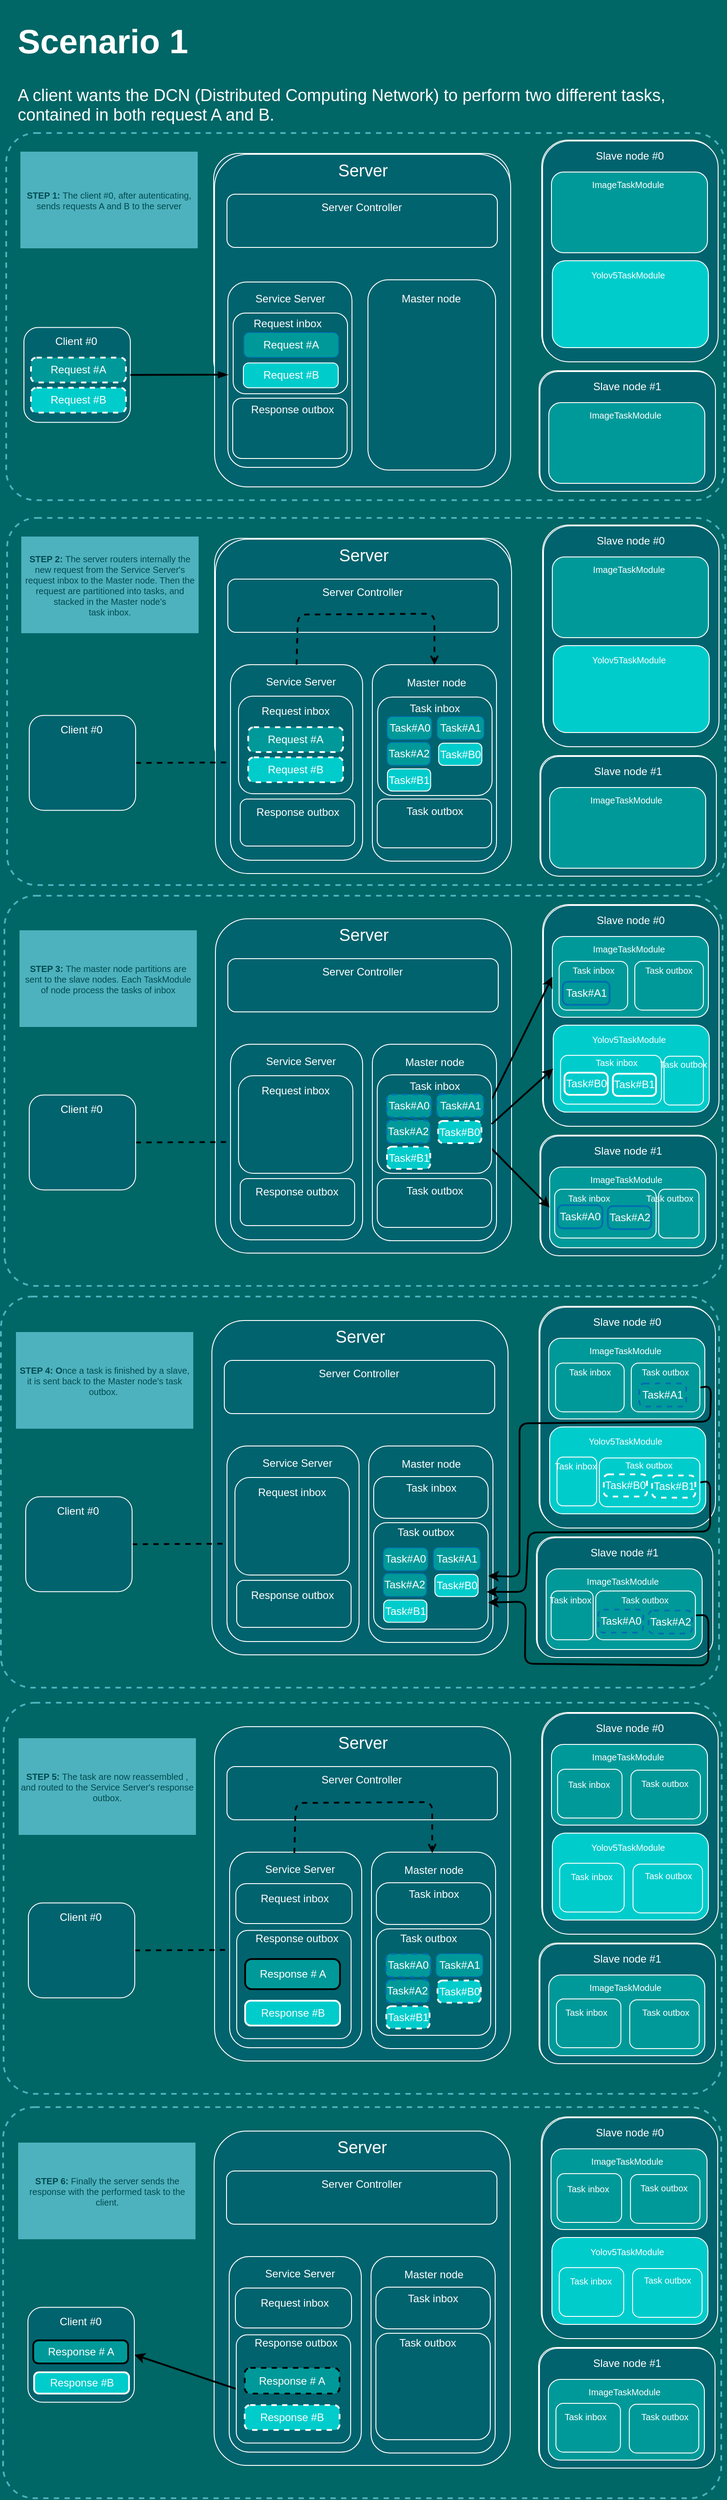 <mxfile>
    <diagram id="XlPbG62ZfzjRQueGpX2F" name="Page-1">
        <mxGraphModel dx="1295" dy="595" grid="1" gridSize="1" guides="1" tooltips="1" connect="1" arrows="1" fold="1" page="1" pageScale="1" pageWidth="827" pageHeight="1169" background="#006666" math="0" shadow="0">
            <root>
                <mxCell id="0"/>
                <mxCell id="1" parent="0"/>
                <mxCell id="95" value="" style="rounded=1;whiteSpace=wrap;html=1;dashed=1;fontSize=10;fontColor=#004A52;strokeColor=#4DB2BD;fillColor=none;gradientColor=none;arcSize=8;perimeterSpacing=0;strokeWidth=2;" vertex="1" parent="1">
                    <mxGeometry x="8" y="151" width="810" height="414" as="geometry"/>
                </mxCell>
                <mxCell id="22" value="" style="rounded=1;whiteSpace=wrap;html=1;fontColor=#004A52;strokeColor=#FFFFFF;fillColor=#00636E;arcSize=11;" vertex="1" parent="1">
                    <mxGeometry x="242" y="174" width="334" height="262" as="geometry"/>
                </mxCell>
                <mxCell id="23" value="&lt;font style=&quot;font-size: 19px&quot;&gt;Server&lt;/font&gt;" style="text;html=1;strokeColor=none;fillColor=none;align=center;verticalAlign=middle;whiteSpace=wrap;rounded=0;fontColor=#FFFFFF;" vertex="1" parent="1">
                    <mxGeometry x="349.5" y="178" width="119" height="30" as="geometry"/>
                </mxCell>
                <mxCell id="40" style="edgeStyle=none;html=1;exitX=0.75;exitY=0;exitDx=0;exitDy=0;entryX=0.301;entryY=1.008;entryDx=0;entryDy=0;entryPerimeter=0;fontSize=19;fontColor=#FFFFFF;endArrow=blockThin;endFill=1;strokeWidth=2;" edge="1" parent="1" source="24" target="29">
                    <mxGeometry relative="1" as="geometry"/>
                </mxCell>
                <mxCell id="24" value="" style="rounded=1;whiteSpace=wrap;html=1;fontColor=#004A52;strokeColor=#FFFFFF;fillColor=#00636E;" vertex="1" parent="1">
                    <mxGeometry x="257" y="318" width="120" height="107" as="geometry"/>
                </mxCell>
                <mxCell id="28" value="Service Server" style="text;html=1;strokeColor=none;fillColor=none;align=center;verticalAlign=middle;whiteSpace=wrap;rounded=0;fontColor=#FFFFFF;" vertex="1" parent="1">
                    <mxGeometry x="271" y="322" width="93" height="30" as="geometry"/>
                </mxCell>
                <mxCell id="42" style="edgeStyle=none;html=1;exitX=0.105;exitY=0.994;exitDx=0;exitDy=0;entryX=0.25;entryY=0;entryDx=0;entryDy=0;fontSize=19;fontColor=#FFFFFF;endArrow=none;endFill=0;strokeWidth=2;exitPerimeter=0;" edge="1" parent="1" source="29" target="24">
                    <mxGeometry relative="1" as="geometry"/>
                </mxCell>
                <mxCell id="43" style="edgeStyle=none;html=1;exitX=0.701;exitY=1.008;exitDx=0;exitDy=0;entryX=0.25;entryY=0;entryDx=0;entryDy=0;fontSize=19;fontColor=#FFFFFF;endArrow=blockThin;endFill=1;strokeWidth=2;exitPerimeter=0;" edge="1" parent="1" source="29" target="32">
                    <mxGeometry relative="1" as="geometry"/>
                </mxCell>
                <mxCell id="29" value="" style="rounded=1;whiteSpace=wrap;html=1;fontSize=19;fontColor=#FFFFFF;strokeColor=#FFFFFF;fillColor=#00636E;" vertex="1" parent="1">
                    <mxGeometry x="256" y="219" width="305" height="60" as="geometry"/>
                </mxCell>
                <mxCell id="31" value="Server Controller" style="text;html=1;strokeColor=none;fillColor=none;align=center;verticalAlign=middle;whiteSpace=wrap;rounded=0;fontColor=#FFFFFF;" vertex="1" parent="1">
                    <mxGeometry x="333" y="219" width="150" height="30" as="geometry"/>
                </mxCell>
                <mxCell id="44" style="edgeStyle=none;html=1;exitX=0.75;exitY=0;exitDx=0;exitDy=0;entryX=0.896;entryY=0.988;entryDx=0;entryDy=0;entryPerimeter=0;fontSize=19;fontColor=#FFFFFF;endArrow=blockThin;endFill=1;strokeWidth=2;" edge="1" parent="1" source="32" target="29">
                    <mxGeometry relative="1" as="geometry"/>
                </mxCell>
                <mxCell id="32" value="" style="rounded=1;whiteSpace=wrap;html=1;fontColor=#004A52;strokeColor=#FFFFFF;fillColor=#00636E;" vertex="1" parent="1">
                    <mxGeometry x="439" y="315.5" width="120" height="107" as="geometry"/>
                </mxCell>
                <mxCell id="33" value="Master node" style="text;html=1;strokeColor=none;fillColor=none;align=center;verticalAlign=middle;whiteSpace=wrap;rounded=0;fontColor=#FFFFFF;" vertex="1" parent="1">
                    <mxGeometry x="462.75" y="322" width="72.5" height="30" as="geometry"/>
                </mxCell>
                <mxCell id="36" value="&lt;h1&gt;Scenario 1&lt;/h1&gt;&lt;div&gt;A client wants the DCN (Distributed Computing Network) to perform two different tasks, contained in both request A and B.&amp;nbsp;&lt;/div&gt;" style="text;html=1;strokeColor=none;fillColor=none;spacing=5;spacingTop=-20;whiteSpace=wrap;overflow=hidden;rounded=0;fontSize=19;fontColor=#FFFFFF;" vertex="1" parent="1">
                    <mxGeometry x="16" y="11" width="750" height="255" as="geometry"/>
                </mxCell>
                <mxCell id="45" value="" style="rounded=1;whiteSpace=wrap;html=1;fontColor=#004A52;strokeColor=#FFFFFF;fillColor=#00636E;" vertex="1" parent="1">
                    <mxGeometry x="612" y="159" width="198" height="249" as="geometry"/>
                </mxCell>
                <mxCell id="46" value="Slave node #0" style="text;html=1;strokeColor=none;fillColor=none;align=center;verticalAlign=middle;whiteSpace=wrap;rounded=0;fontColor=#FFFFFF;" vertex="1" parent="1">
                    <mxGeometry x="667.38" y="161" width="87.25" height="30" as="geometry"/>
                </mxCell>
                <mxCell id="49" value="" style="rounded=1;whiteSpace=wrap;html=1;fontSize=19;fontColor=#FFFFFF;strokeColor=#FFFFFF;fillColor=#009999;" vertex="1" parent="1">
                    <mxGeometry x="622" y="194" width="176" height="91" as="geometry"/>
                </mxCell>
                <mxCell id="50" value="&lt;font style=&quot;font-size: 10px&quot;&gt;ImageTaskModule&lt;/font&gt;" style="text;html=1;strokeColor=none;fillColor=none;align=center;verticalAlign=middle;whiteSpace=wrap;rounded=0;fontColor=#FFFFFF;" vertex="1" parent="1">
                    <mxGeometry x="671.75" y="193" width="72.5" height="30" as="geometry"/>
                </mxCell>
                <mxCell id="51" value="" style="rounded=1;whiteSpace=wrap;html=1;fontSize=19;fontColor=#FFFFFF;strokeColor=#FFFFFF;fillColor=#00CCCC;" vertex="1" parent="1">
                    <mxGeometry x="623" y="294" width="176" height="98" as="geometry"/>
                </mxCell>
                <mxCell id="52" value="&lt;font style=&quot;font-size: 10px&quot;&gt;Yolov5TaskModule&lt;/font&gt;" style="text;html=1;strokeColor=none;fillColor=none;align=center;verticalAlign=middle;whiteSpace=wrap;rounded=0;fontColor=#FFFFFF;" vertex="1" parent="1">
                    <mxGeometry x="671.75" y="295" width="72.5" height="30" as="geometry"/>
                </mxCell>
                <mxCell id="53" value="" style="rounded=1;whiteSpace=wrap;html=1;fontColor=#004A52;strokeColor=#FFFFFF;fillColor=#00636E;" vertex="1" parent="1">
                    <mxGeometry x="609" y="419" width="198" height="135" as="geometry"/>
                </mxCell>
                <mxCell id="54" value="Slave node #0" style="text;html=1;strokeColor=none;fillColor=none;align=center;verticalAlign=middle;whiteSpace=wrap;rounded=0;fontColor=#FFFFFF;" vertex="1" parent="1">
                    <mxGeometry x="664.38" y="421" width="87.25" height="30" as="geometry"/>
                </mxCell>
                <mxCell id="55" value="" style="rounded=1;whiteSpace=wrap;html=1;fontSize=19;fontColor=#FFFFFF;strokeColor=#FFFFFF;fillColor=#009999;" vertex="1" parent="1">
                    <mxGeometry x="619" y="454" width="176" height="91" as="geometry"/>
                </mxCell>
                <mxCell id="56" value="&lt;font style=&quot;font-size: 10px&quot;&gt;ImageTaskModule&lt;/font&gt;" style="text;html=1;strokeColor=none;fillColor=none;align=center;verticalAlign=middle;whiteSpace=wrap;rounded=0;fontColor=#FFFFFF;" vertex="1" parent="1">
                    <mxGeometry x="668.75" y="453" width="72.5" height="30" as="geometry"/>
                </mxCell>
                <mxCell id="64" value="" style="rounded=1;whiteSpace=wrap;html=1;fontColor=#004A52;strokeColor=#FFFFFF;fillColor=#00636E;" vertex="1" parent="1">
                    <mxGeometry x="28" y="370.25" width="120" height="107" as="geometry"/>
                </mxCell>
                <mxCell id="65" value="Request #A" style="rounded=1;whiteSpace=wrap;html=1;fontColor=#ffffff;fillColor=#009999;strokeColor=#FFFFFF;arcSize=22;dashed=1;strokeWidth=2;gradientColor=none;gradientDirection=east;shadow=0;glass=0;sketch=0;" vertex="1" parent="1">
                    <mxGeometry x="36" y="404.25" width="107" height="28" as="geometry"/>
                </mxCell>
                <mxCell id="66" value="Request #B" style="rounded=1;whiteSpace=wrap;html=1;fontColor=#ffffff;fillColor=#00CCCC;strokeColor=#FFFFFF;arcSize=22;dashed=1;strokeWidth=2;sketch=0;" vertex="1" parent="1">
                    <mxGeometry x="36" y="438.25" width="107" height="28" as="geometry"/>
                </mxCell>
                <mxCell id="67" value="Client #0" style="text;html=1;strokeColor=none;fillColor=none;align=center;verticalAlign=middle;whiteSpace=wrap;rounded=0;fontColor=#FFFFFF;" vertex="1" parent="1">
                    <mxGeometry x="57" y="371.25" width="60" height="30" as="geometry"/>
                </mxCell>
                <mxCell id="68" value="" style="rounded=1;whiteSpace=wrap;html=1;fontColor=#004A52;strokeColor=#FFFFFF;fillColor=#00636E;arcSize=11;" vertex="1" parent="1">
                    <mxGeometry x="243" y="175" width="334" height="375" as="geometry"/>
                </mxCell>
                <mxCell id="69" value="&lt;font style=&quot;font-size: 19px&quot;&gt;Server&lt;/font&gt;" style="text;html=1;strokeColor=none;fillColor=none;align=center;verticalAlign=middle;whiteSpace=wrap;rounded=0;fontColor=#FFFFFF;" vertex="1" parent="1">
                    <mxGeometry x="350.5" y="179" width="119" height="30" as="geometry"/>
                </mxCell>
                <mxCell id="71" value="" style="rounded=1;whiteSpace=wrap;html=1;fontColor=#004A52;strokeColor=#FFFFFF;fillColor=#00636E;" vertex="1" parent="1">
                    <mxGeometry x="258" y="319" width="140" height="209" as="geometry"/>
                </mxCell>
                <mxCell id="74" value="Service Server" style="text;html=1;strokeColor=none;fillColor=none;align=center;verticalAlign=middle;whiteSpace=wrap;rounded=0;fontColor=#FFFFFF;" vertex="1" parent="1">
                    <mxGeometry x="282" y="323" width="93" height="30" as="geometry"/>
                </mxCell>
                <mxCell id="77" value="" style="rounded=1;whiteSpace=wrap;html=1;fontSize=19;fontColor=#FFFFFF;strokeColor=#FFFFFF;fillColor=#00636E;" vertex="1" parent="1">
                    <mxGeometry x="257" y="220" width="305" height="60" as="geometry"/>
                </mxCell>
                <mxCell id="78" value="Server Controller" style="text;html=1;strokeColor=none;fillColor=none;align=center;verticalAlign=middle;whiteSpace=wrap;rounded=0;fontColor=#FFFFFF;" vertex="1" parent="1">
                    <mxGeometry x="334" y="220" width="150" height="30" as="geometry"/>
                </mxCell>
                <mxCell id="82" value="" style="rounded=1;whiteSpace=wrap;html=1;fontColor=#004A52;strokeColor=#FFFFFF;fillColor=#00636E;arcSize=16;" vertex="1" parent="1">
                    <mxGeometry x="416" y="316.5" width="144" height="214.5" as="geometry"/>
                </mxCell>
                <mxCell id="83" value="Master node" style="text;html=1;strokeColor=none;fillColor=none;align=center;verticalAlign=middle;whiteSpace=wrap;rounded=0;fontColor=#FFFFFF;" vertex="1" parent="1">
                    <mxGeometry x="451" y="323" width="72.5" height="30" as="geometry"/>
                </mxCell>
                <mxCell id="84" value="" style="rounded=1;whiteSpace=wrap;html=1;fontColor=#004A52;strokeColor=#FFFFFF;fillColor=#00636E;" vertex="1" parent="1">
                    <mxGeometry x="613" y="160" width="198" height="249" as="geometry"/>
                </mxCell>
                <mxCell id="85" value="Slave node #0" style="text;html=1;strokeColor=none;fillColor=none;align=center;verticalAlign=middle;whiteSpace=wrap;rounded=0;fontColor=#FFFFFF;" vertex="1" parent="1">
                    <mxGeometry x="668.38" y="162" width="87.25" height="30" as="geometry"/>
                </mxCell>
                <mxCell id="86" value="" style="rounded=1;whiteSpace=wrap;html=1;fontSize=19;fontColor=#FFFFFF;strokeColor=#FFFFFF;fillColor=#009999;" vertex="1" parent="1">
                    <mxGeometry x="623" y="195" width="176" height="91" as="geometry"/>
                </mxCell>
                <mxCell id="87" value="&lt;font style=&quot;font-size: 10px&quot;&gt;ImageTaskModule&lt;/font&gt;" style="text;html=1;strokeColor=none;fillColor=none;align=center;verticalAlign=middle;whiteSpace=wrap;rounded=0;fontColor=#FFFFFF;" vertex="1" parent="1">
                    <mxGeometry x="672.75" y="194" width="72.5" height="30" as="geometry"/>
                </mxCell>
                <mxCell id="88" value="" style="rounded=1;whiteSpace=wrap;html=1;fontSize=19;fontColor=#FFFFFF;strokeColor=#FFFFFF;fillColor=#00CCCC;" vertex="1" parent="1">
                    <mxGeometry x="624" y="295" width="176" height="98" as="geometry"/>
                </mxCell>
                <mxCell id="89" value="&lt;font style=&quot;font-size: 10px&quot;&gt;Yolov5TaskModule&lt;/font&gt;" style="text;html=1;strokeColor=none;fillColor=none;align=center;verticalAlign=middle;whiteSpace=wrap;rounded=0;fontColor=#FFFFFF;" vertex="1" parent="1">
                    <mxGeometry x="672.75" y="296" width="72.5" height="30" as="geometry"/>
                </mxCell>
                <mxCell id="90" value="" style="rounded=1;whiteSpace=wrap;html=1;fontColor=#004A52;strokeColor=#FFFFFF;fillColor=#00636E;" vertex="1" parent="1">
                    <mxGeometry x="610" y="420" width="198" height="135" as="geometry"/>
                </mxCell>
                <mxCell id="91" value="Slave node #1" style="text;html=1;strokeColor=none;fillColor=none;align=center;verticalAlign=middle;whiteSpace=wrap;rounded=0;fontColor=#FFFFFF;" vertex="1" parent="1">
                    <mxGeometry x="665.38" y="422" width="87.25" height="30" as="geometry"/>
                </mxCell>
                <mxCell id="92" value="" style="rounded=1;whiteSpace=wrap;html=1;fontSize=19;fontColor=#FFFFFF;strokeColor=#FFFFFF;fillColor=#009999;" vertex="1" parent="1">
                    <mxGeometry x="620" y="455" width="176" height="91" as="geometry"/>
                </mxCell>
                <mxCell id="93" value="&lt;font style=&quot;font-size: 10px&quot;&gt;ImageTaskModule&lt;/font&gt;" style="text;html=1;strokeColor=none;fillColor=none;align=center;verticalAlign=middle;whiteSpace=wrap;rounded=0;fontColor=#FFFFFF;" vertex="1" parent="1">
                    <mxGeometry x="669.75" y="454" width="72.5" height="30" as="geometry"/>
                </mxCell>
                <mxCell id="94" value="&lt;font color=&quot;#004a52&quot; size=&quot;1&quot;&gt;&lt;b&gt;STEP 1: &lt;/b&gt;The client #0, after autenticating, sends requests A and B to the server&lt;/font&gt;" style="text;html=1;strokeColor=none;fillColor=#4DB2BD;align=center;verticalAlign=middle;whiteSpace=wrap;rounded=0;fontSize=10;fontColor=#FFFFFF;gradientColor=none;" vertex="1" parent="1">
                    <mxGeometry x="24" y="172" width="200" height="109" as="geometry"/>
                </mxCell>
                <mxCell id="96" value="" style="rounded=1;whiteSpace=wrap;html=1;dashed=1;fontSize=10;fontColor=#004A52;strokeColor=#4DB2BD;fillColor=none;gradientColor=none;arcSize=8;perimeterSpacing=0;strokeWidth=2;" vertex="1" parent="1">
                    <mxGeometry x="9" y="585" width="810" height="414" as="geometry"/>
                </mxCell>
                <mxCell id="100" value="" style="rounded=1;whiteSpace=wrap;html=1;fontColor=#004A52;strokeColor=#FFFFFF;fillColor=#00636E;arcSize=11;" vertex="1" parent="1">
                    <mxGeometry x="243" y="608" width="334" height="262" as="geometry"/>
                </mxCell>
                <mxCell id="101" value="&lt;font style=&quot;font-size: 19px&quot;&gt;Server&lt;/font&gt;" style="text;html=1;strokeColor=none;fillColor=none;align=center;verticalAlign=middle;whiteSpace=wrap;rounded=0;fontColor=#FFFFFF;" vertex="1" parent="1">
                    <mxGeometry x="350.5" y="612" width="119" height="30" as="geometry"/>
                </mxCell>
                <mxCell id="102" style="edgeStyle=none;html=1;exitX=0.75;exitY=0;exitDx=0;exitDy=0;entryX=0.301;entryY=1.008;entryDx=0;entryDy=0;entryPerimeter=0;fontSize=19;fontColor=#FFFFFF;endArrow=blockThin;endFill=1;strokeWidth=2;" edge="1" parent="1" source="103" target="109">
                    <mxGeometry relative="1" as="geometry"/>
                </mxCell>
                <mxCell id="103" value="" style="rounded=1;whiteSpace=wrap;html=1;fontColor=#004A52;strokeColor=#FFFFFF;fillColor=#00636E;" vertex="1" parent="1">
                    <mxGeometry x="258" y="752" width="120" height="107" as="geometry"/>
                </mxCell>
                <mxCell id="106" value="Service Server" style="text;html=1;strokeColor=none;fillColor=none;align=center;verticalAlign=middle;whiteSpace=wrap;rounded=0;fontColor=#FFFFFF;" vertex="1" parent="1">
                    <mxGeometry x="272" y="756" width="93" height="30" as="geometry"/>
                </mxCell>
                <mxCell id="107" style="edgeStyle=none;html=1;exitX=0.105;exitY=0.994;exitDx=0;exitDy=0;entryX=0.25;entryY=0;entryDx=0;entryDy=0;fontSize=19;fontColor=#FFFFFF;endArrow=none;endFill=0;strokeWidth=2;exitPerimeter=0;" edge="1" parent="1" source="109" target="103">
                    <mxGeometry relative="1" as="geometry"/>
                </mxCell>
                <mxCell id="108" style="edgeStyle=none;html=1;exitX=0.701;exitY=1.008;exitDx=0;exitDy=0;entryX=0.25;entryY=0;entryDx=0;entryDy=0;fontSize=19;fontColor=#FFFFFF;endArrow=blockThin;endFill=1;strokeWidth=2;exitPerimeter=0;" edge="1" parent="1" source="109" target="114">
                    <mxGeometry relative="1" as="geometry"/>
                </mxCell>
                <mxCell id="109" value="" style="rounded=1;whiteSpace=wrap;html=1;fontSize=19;fontColor=#FFFFFF;strokeColor=#FFFFFF;fillColor=#00636E;" vertex="1" parent="1">
                    <mxGeometry x="257" y="653" width="305" height="60" as="geometry"/>
                </mxCell>
                <mxCell id="110" value="Server Controller" style="text;html=1;strokeColor=none;fillColor=none;align=center;verticalAlign=middle;whiteSpace=wrap;rounded=0;fontColor=#FFFFFF;" vertex="1" parent="1">
                    <mxGeometry x="334" y="653" width="150" height="30" as="geometry"/>
                </mxCell>
                <mxCell id="111" style="edgeStyle=none;html=1;exitX=0.75;exitY=0;exitDx=0;exitDy=0;entryX=0.896;entryY=0.988;entryDx=0;entryDy=0;entryPerimeter=0;fontSize=19;fontColor=#FFFFFF;endArrow=blockThin;endFill=1;strokeWidth=2;" edge="1" parent="1" source="114" target="109">
                    <mxGeometry relative="1" as="geometry"/>
                </mxCell>
                <mxCell id="114" value="" style="rounded=1;whiteSpace=wrap;html=1;fontColor=#004A52;strokeColor=#FFFFFF;fillColor=#00636E;" vertex="1" parent="1">
                    <mxGeometry x="440" y="749.5" width="120" height="107" as="geometry"/>
                </mxCell>
                <mxCell id="115" value="Master node" style="text;html=1;strokeColor=none;fillColor=none;align=center;verticalAlign=middle;whiteSpace=wrap;rounded=0;fontColor=#FFFFFF;" vertex="1" parent="1">
                    <mxGeometry x="463.75" y="756" width="72.5" height="30" as="geometry"/>
                </mxCell>
                <mxCell id="116" value="" style="rounded=1;whiteSpace=wrap;html=1;fontColor=#004A52;strokeColor=#FFFFFF;fillColor=#00636E;" vertex="1" parent="1">
                    <mxGeometry x="613" y="593" width="198" height="249" as="geometry"/>
                </mxCell>
                <mxCell id="117" value="Slave node #0" style="text;html=1;strokeColor=none;fillColor=none;align=center;verticalAlign=middle;whiteSpace=wrap;rounded=0;fontColor=#FFFFFF;" vertex="1" parent="1">
                    <mxGeometry x="668.38" y="595" width="87.25" height="30" as="geometry"/>
                </mxCell>
                <mxCell id="118" value="" style="rounded=1;whiteSpace=wrap;html=1;fontSize=19;fontColor=#FFFFFF;strokeColor=#FFFFFF;fillColor=#009999;" vertex="1" parent="1">
                    <mxGeometry x="623" y="628" width="176" height="91" as="geometry"/>
                </mxCell>
                <mxCell id="119" value="&lt;font style=&quot;font-size: 10px&quot;&gt;ImageTaskModule&lt;/font&gt;" style="text;html=1;strokeColor=none;fillColor=none;align=center;verticalAlign=middle;whiteSpace=wrap;rounded=0;fontColor=#FFFFFF;" vertex="1" parent="1">
                    <mxGeometry x="672.75" y="627" width="72.5" height="30" as="geometry"/>
                </mxCell>
                <mxCell id="120" value="" style="rounded=1;whiteSpace=wrap;html=1;fontSize=19;fontColor=#FFFFFF;strokeColor=#FFFFFF;fillColor=#00CCCC;" vertex="1" parent="1">
                    <mxGeometry x="624" y="728" width="176" height="98" as="geometry"/>
                </mxCell>
                <mxCell id="121" value="&lt;font style=&quot;font-size: 10px&quot;&gt;Yolov5TaskModule&lt;/font&gt;" style="text;html=1;strokeColor=none;fillColor=none;align=center;verticalAlign=middle;whiteSpace=wrap;rounded=0;fontColor=#FFFFFF;" vertex="1" parent="1">
                    <mxGeometry x="672.75" y="729" width="72.5" height="30" as="geometry"/>
                </mxCell>
                <mxCell id="122" value="" style="rounded=1;whiteSpace=wrap;html=1;fontColor=#004A52;strokeColor=#FFFFFF;fillColor=#00636E;" vertex="1" parent="1">
                    <mxGeometry x="610" y="853" width="198" height="135" as="geometry"/>
                </mxCell>
                <mxCell id="123" value="Slave node #0" style="text;html=1;strokeColor=none;fillColor=none;align=center;verticalAlign=middle;whiteSpace=wrap;rounded=0;fontColor=#FFFFFF;" vertex="1" parent="1">
                    <mxGeometry x="665.38" y="855" width="87.25" height="30" as="geometry"/>
                </mxCell>
                <mxCell id="124" value="" style="rounded=1;whiteSpace=wrap;html=1;fontSize=19;fontColor=#FFFFFF;strokeColor=#FFFFFF;fillColor=#009999;" vertex="1" parent="1">
                    <mxGeometry x="620" y="888" width="176" height="91" as="geometry"/>
                </mxCell>
                <mxCell id="125" value="&lt;font style=&quot;font-size: 10px&quot;&gt;ImageTaskModule&lt;/font&gt;" style="text;html=1;strokeColor=none;fillColor=none;align=center;verticalAlign=middle;whiteSpace=wrap;rounded=0;fontColor=#FFFFFF;" vertex="1" parent="1">
                    <mxGeometry x="669.75" y="887" width="72.5" height="30" as="geometry"/>
                </mxCell>
                <mxCell id="130" value="" style="rounded=1;whiteSpace=wrap;html=1;fontColor=#004A52;strokeColor=#FFFFFF;fillColor=#00636E;arcSize=11;" vertex="1" parent="1">
                    <mxGeometry x="244" y="609" width="334" height="377" as="geometry"/>
                </mxCell>
                <mxCell id="131" value="&lt;font style=&quot;font-size: 19px&quot;&gt;Server&lt;/font&gt;" style="text;html=1;strokeColor=none;fillColor=none;align=center;verticalAlign=middle;whiteSpace=wrap;rounded=0;fontColor=#FFFFFF;" vertex="1" parent="1">
                    <mxGeometry x="351.5" y="613" width="119" height="30" as="geometry"/>
                </mxCell>
                <mxCell id="139" value="" style="rounded=1;whiteSpace=wrap;html=1;fontSize=19;fontColor=#FFFFFF;strokeColor=#FFFFFF;fillColor=#00636E;" vertex="1" parent="1">
                    <mxGeometry x="258" y="654" width="305" height="60" as="geometry"/>
                </mxCell>
                <mxCell id="140" value="Server Controller" style="text;html=1;strokeColor=none;fillColor=none;align=center;verticalAlign=middle;whiteSpace=wrap;rounded=0;fontColor=#FFFFFF;" vertex="1" parent="1">
                    <mxGeometry x="335" y="654" width="150" height="30" as="geometry"/>
                </mxCell>
                <mxCell id="144" value="" style="rounded=1;whiteSpace=wrap;html=1;fontColor=#004A52;strokeColor=#FFFFFF;fillColor=#00636E;" vertex="1" parent="1">
                    <mxGeometry x="421" y="750.5" width="140" height="221.5" as="geometry"/>
                </mxCell>
                <mxCell id="145" value="Master node" style="text;html=1;strokeColor=none;fillColor=none;align=center;verticalAlign=middle;whiteSpace=wrap;rounded=0;fontColor=#FFFFFF;" vertex="1" parent="1">
                    <mxGeometry x="457" y="756" width="72.5" height="30" as="geometry"/>
                </mxCell>
                <mxCell id="146" value="" style="rounded=1;whiteSpace=wrap;html=1;fontColor=#004A52;strokeColor=#FFFFFF;fillColor=#00636E;" vertex="1" parent="1">
                    <mxGeometry x="614" y="594" width="198" height="249" as="geometry"/>
                </mxCell>
                <mxCell id="147" value="Slave node #0" style="text;html=1;strokeColor=none;fillColor=none;align=center;verticalAlign=middle;whiteSpace=wrap;rounded=0;fontColor=#FFFFFF;" vertex="1" parent="1">
                    <mxGeometry x="669.38" y="596" width="87.25" height="30" as="geometry"/>
                </mxCell>
                <mxCell id="148" value="" style="rounded=1;whiteSpace=wrap;html=1;fontSize=19;fontColor=#FFFFFF;strokeColor=#FFFFFF;fillColor=#009999;" vertex="1" parent="1">
                    <mxGeometry x="624" y="629" width="176" height="91" as="geometry"/>
                </mxCell>
                <mxCell id="149" value="&lt;font style=&quot;font-size: 10px&quot;&gt;ImageTaskModule&lt;/font&gt;" style="text;html=1;strokeColor=none;fillColor=none;align=center;verticalAlign=middle;whiteSpace=wrap;rounded=0;fontColor=#FFFFFF;" vertex="1" parent="1">
                    <mxGeometry x="673.75" y="628" width="72.5" height="30" as="geometry"/>
                </mxCell>
                <mxCell id="150" value="" style="rounded=1;whiteSpace=wrap;html=1;fontSize=19;fontColor=#FFFFFF;strokeColor=#FFFFFF;fillColor=#00CCCC;" vertex="1" parent="1">
                    <mxGeometry x="625" y="729" width="176" height="98" as="geometry"/>
                </mxCell>
                <mxCell id="151" value="&lt;font style=&quot;font-size: 10px&quot;&gt;Yolov5TaskModule&lt;/font&gt;" style="text;html=1;strokeColor=none;fillColor=none;align=center;verticalAlign=middle;whiteSpace=wrap;rounded=0;fontColor=#FFFFFF;" vertex="1" parent="1">
                    <mxGeometry x="673.75" y="730" width="72.5" height="30" as="geometry"/>
                </mxCell>
                <mxCell id="152" value="" style="rounded=1;whiteSpace=wrap;html=1;fontColor=#004A52;strokeColor=#FFFFFF;fillColor=#00636E;" vertex="1" parent="1">
                    <mxGeometry x="611" y="854" width="198" height="135" as="geometry"/>
                </mxCell>
                <mxCell id="153" value="Slave node #1" style="text;html=1;strokeColor=none;fillColor=none;align=center;verticalAlign=middle;whiteSpace=wrap;rounded=0;fontColor=#FFFFFF;" vertex="1" parent="1">
                    <mxGeometry x="666.38" y="856" width="87.25" height="30" as="geometry"/>
                </mxCell>
                <mxCell id="154" value="" style="rounded=1;whiteSpace=wrap;html=1;fontSize=19;fontColor=#FFFFFF;strokeColor=#FFFFFF;fillColor=#009999;" vertex="1" parent="1">
                    <mxGeometry x="621" y="889" width="176" height="91" as="geometry"/>
                </mxCell>
                <mxCell id="155" value="&lt;font style=&quot;font-size: 10px&quot;&gt;ImageTaskModule&lt;/font&gt;" style="text;html=1;strokeColor=none;fillColor=none;align=center;verticalAlign=middle;whiteSpace=wrap;rounded=0;fontColor=#FFFFFF;" vertex="1" parent="1">
                    <mxGeometry x="670.75" y="888" width="72.5" height="30" as="geometry"/>
                </mxCell>
                <mxCell id="156" value="&lt;font color=&quot;#004a52&quot; size=&quot;1&quot;&gt;&lt;b&gt;STEP 2: &lt;/b&gt;The server routers internally the new request from the Service Server's request inbox to the Master node. Then the request are partitioned into tasks, and stacked in the &lt;/font&gt;&lt;span style=&quot;color: rgb(0 , 74 , 82) ; font-size: x-small&quot;&gt;Master node's&lt;/span&gt;&lt;font color=&quot;#004a52&quot; size=&quot;1&quot;&gt;&lt;br&gt;&lt;/font&gt;&lt;span style=&quot;color: rgb(0 , 74 , 82) ; font-size: x-small&quot;&gt;task&amp;nbsp;&lt;/span&gt;&lt;font color=&quot;#004a52&quot; size=&quot;1&quot;&gt;inbox.&lt;/font&gt;" style="text;html=1;strokeColor=none;fillColor=#4DB2BD;align=center;verticalAlign=middle;whiteSpace=wrap;rounded=0;fontSize=10;fontColor=#FFFFFF;gradientColor=none;" vertex="1" parent="1">
                    <mxGeometry x="25" y="606" width="200" height="109" as="geometry"/>
                </mxCell>
                <mxCell id="159" value="" style="rounded=1;whiteSpace=wrap;html=1;fontColor=#004A52;strokeColor=#FFFFFF;fillColor=#00636E;" vertex="1" parent="1">
                    <mxGeometry x="264" y="354" width="129" height="91" as="geometry"/>
                </mxCell>
                <mxCell id="160" value="Request inbox" style="text;html=1;strokeColor=none;fillColor=none;align=center;verticalAlign=middle;whiteSpace=wrap;rounded=0;fontColor=#FFFFFF;" vertex="1" parent="1">
                    <mxGeometry x="279" y="351" width="93" height="30" as="geometry"/>
                </mxCell>
                <mxCell id="161" value="" style="rounded=1;whiteSpace=wrap;html=1;fontColor=#004A52;strokeColor=#FFFFFF;fillColor=#00636E;" vertex="1" parent="1">
                    <mxGeometry x="263.5" y="450" width="129" height="68" as="geometry"/>
                </mxCell>
                <mxCell id="162" value="Response outbox" style="text;html=1;strokeColor=none;fillColor=none;align=center;verticalAlign=middle;whiteSpace=wrap;rounded=0;fontColor=#FFFFFF;" vertex="1" parent="1">
                    <mxGeometry x="279" y="448" width="104" height="30" as="geometry"/>
                </mxCell>
                <mxCell id="163" style="edgeStyle=none;html=1;exitX=1;exitY=0.5;exitDx=0;exitDy=0;entryX=0;entryY=0.5;entryDx=0;entryDy=0;fontSize=10;fontColor=#004A52;endArrow=blockThin;endFill=1;strokeWidth=2;" edge="1" parent="1" source="64" target="71">
                    <mxGeometry relative="1" as="geometry"/>
                </mxCell>
                <mxCell id="166" value="" style="rounded=1;whiteSpace=wrap;html=1;fontColor=#004A52;strokeColor=#FFFFFF;fillColor=#00636E;" vertex="1" parent="1">
                    <mxGeometry x="261" y="750.5" width="149" height="220.5" as="geometry"/>
                </mxCell>
                <mxCell id="167" value="Service Server" style="text;html=1;strokeColor=none;fillColor=none;align=center;verticalAlign=middle;whiteSpace=wrap;rounded=0;fontColor=#FFFFFF;" vertex="1" parent="1">
                    <mxGeometry x="294" y="754.5" width="93" height="30" as="geometry"/>
                </mxCell>
                <mxCell id="168" value="" style="rounded=1;whiteSpace=wrap;html=1;fontColor=#004A52;strokeColor=#FFFFFF;fillColor=#00636E;" vertex="1" parent="1">
                    <mxGeometry x="270" y="786" width="129" height="110" as="geometry"/>
                </mxCell>
                <mxCell id="187" style="edgeStyle=none;html=1;exitX=0.5;exitY=0;exitDx=0;exitDy=0;entryX=0.5;entryY=0;entryDx=0;entryDy=0;fontSize=10;fontColor=#004A52;endArrow=open;endFill=0;strokeWidth=2;dashed=1;" edge="1" parent="1" source="166" target="144">
                    <mxGeometry relative="1" as="geometry">
                        <Array as="points">
                            <mxPoint x="337" y="694"/>
                            <mxPoint x="491" y="693"/>
                        </Array>
                    </mxGeometry>
                </mxCell>
                <mxCell id="169" value="Request inbox" style="text;html=1;strokeColor=none;fillColor=none;align=center;verticalAlign=middle;whiteSpace=wrap;rounded=0;fontColor=#FFFFFF;" vertex="1" parent="1">
                    <mxGeometry x="288" y="788" width="93" height="30" as="geometry"/>
                </mxCell>
                <mxCell id="170" value="" style="rounded=1;whiteSpace=wrap;html=1;fontColor=#004A52;strokeColor=#FFFFFF;fillColor=#00636E;" vertex="1" parent="1">
                    <mxGeometry x="272" y="902" width="129" height="53" as="geometry"/>
                </mxCell>
                <mxCell id="188" style="edgeStyle=none;html=1;exitX=1;exitY=0.5;exitDx=0;exitDy=0;entryX=0;entryY=0.5;entryDx=0;entryDy=0;dashed=1;fontSize=10;fontColor=#004A52;endArrow=none;endFill=0;strokeWidth=2;" edge="1" parent="1" source="171" target="166">
                    <mxGeometry relative="1" as="geometry"/>
                </mxCell>
                <mxCell id="171" value="" style="rounded=1;whiteSpace=wrap;html=1;fontColor=#004A52;strokeColor=#FFFFFF;fillColor=#00636E;" vertex="1" parent="1">
                    <mxGeometry x="34" y="807.75" width="120" height="107" as="geometry"/>
                </mxCell>
                <mxCell id="174" value="Client #0" style="text;html=1;strokeColor=none;fillColor=none;align=center;verticalAlign=middle;whiteSpace=wrap;rounded=0;fontColor=#FFFFFF;" vertex="1" parent="1">
                    <mxGeometry x="63" y="808.75" width="60" height="30" as="geometry"/>
                </mxCell>
                <mxCell id="177" value="Request #A" style="rounded=1;whiteSpace=wrap;html=1;fontColor=#ffffff;fillColor=#009999;strokeColor=#006EAF;arcSize=22;" vertex="1" parent="1">
                    <mxGeometry x="276" y="376" width="107" height="28" as="geometry"/>
                </mxCell>
                <mxCell id="178" value="Request #B" style="rounded=1;whiteSpace=wrap;html=1;fontColor=#ffffff;fillColor=#00CCCC;strokeColor=#FFFFFF;arcSize=22;" vertex="1" parent="1">
                    <mxGeometry x="275.5" y="410.25" width="107" height="28" as="geometry"/>
                </mxCell>
                <mxCell id="179" value="" style="rounded=1;whiteSpace=wrap;html=1;fontColor=#004A52;strokeColor=#FFFFFF;fillColor=#00636E;" vertex="1" parent="1">
                    <mxGeometry x="427" y="787" width="129" height="111" as="geometry"/>
                </mxCell>
                <mxCell id="180" value="" style="rounded=1;whiteSpace=wrap;html=1;fontColor=#004A52;strokeColor=#FFFFFF;fillColor=#00636E;" vertex="1" parent="1">
                    <mxGeometry x="426.5" y="902" width="129" height="55" as="geometry"/>
                </mxCell>
                <mxCell id="181" value="Task outbox" style="text;html=1;strokeColor=none;fillColor=none;align=center;verticalAlign=middle;whiteSpace=wrap;rounded=0;fontColor=#FFFFFF;" vertex="1" parent="1">
                    <mxGeometry x="445" y="901" width="93" height="30" as="geometry"/>
                </mxCell>
                <mxCell id="182" value="Task inbox" style="text;html=1;strokeColor=none;fillColor=none;align=center;verticalAlign=middle;whiteSpace=wrap;rounded=0;fontColor=#FFFFFF;" vertex="1" parent="1">
                    <mxGeometry x="445" y="784.5" width="93" height="30" as="geometry"/>
                </mxCell>
                <mxCell id="183" value="Task#B0" style="rounded=1;whiteSpace=wrap;html=1;fontColor=#ffffff;fillColor=#00CCCC;strokeColor=#FFFFFF;arcSize=22;" vertex="1" parent="1">
                    <mxGeometry x="495.75" y="839" width="48.75" height="25" as="geometry"/>
                </mxCell>
                <mxCell id="184" value="Task#A0" style="rounded=1;whiteSpace=wrap;html=1;fontColor=#ffffff;fillColor=#009999;strokeColor=#006EAF;arcSize=22;" vertex="1" parent="1">
                    <mxGeometry x="437.5" y="809" width="50.5" height="26" as="geometry"/>
                </mxCell>
                <mxCell id="185" value="Request #A" style="rounded=1;whiteSpace=wrap;html=1;fontColor=#ffffff;fillColor=#009999;strokeColor=#FFFFFF;arcSize=22;dashed=1;strokeWidth=2;gradientColor=none;gradientDirection=east;shadow=0;glass=0;sketch=0;" vertex="1" parent="1">
                    <mxGeometry x="281" y="821" width="107" height="28" as="geometry"/>
                </mxCell>
                <mxCell id="186" value="Request #B" style="rounded=1;whiteSpace=wrap;html=1;fontColor=#ffffff;fillColor=#00CCCC;strokeColor=#FFFFFF;arcSize=22;dashed=1;strokeWidth=2;sketch=0;" vertex="1" parent="1">
                    <mxGeometry x="281" y="855" width="107" height="28" as="geometry"/>
                </mxCell>
                <mxCell id="189" value="" style="rounded=1;whiteSpace=wrap;html=1;dashed=1;fontSize=10;fontColor=#004A52;strokeColor=#4DB2BD;fillColor=none;gradientColor=none;arcSize=8;perimeterSpacing=0;strokeWidth=2;" vertex="1" parent="1">
                    <mxGeometry x="6" y="1011" width="810" height="440" as="geometry"/>
                </mxCell>
                <mxCell id="191" value="&lt;font style=&quot;font-size: 19px&quot;&gt;Server&lt;/font&gt;" style="text;html=1;strokeColor=none;fillColor=none;align=center;verticalAlign=middle;whiteSpace=wrap;rounded=0;fontColor=#FFFFFF;" vertex="1" parent="1">
                    <mxGeometry x="350.5" y="1040" width="119" height="30" as="geometry"/>
                </mxCell>
                <mxCell id="192" style="edgeStyle=none;html=1;exitX=0.75;exitY=0;exitDx=0;exitDy=0;entryX=0.301;entryY=1.008;entryDx=0;entryDy=0;entryPerimeter=0;fontSize=19;fontColor=#FFFFFF;endArrow=blockThin;endFill=1;strokeWidth=2;" edge="1" parent="1" source="193" target="197">
                    <mxGeometry relative="1" as="geometry"/>
                </mxCell>
                <mxCell id="193" value="" style="rounded=1;whiteSpace=wrap;html=1;fontColor=#004A52;strokeColor=#FFFFFF;fillColor=#00636E;" vertex="1" parent="1">
                    <mxGeometry x="258" y="1180" width="120" height="107" as="geometry"/>
                </mxCell>
                <mxCell id="194" value="Service Server" style="text;html=1;strokeColor=none;fillColor=none;align=center;verticalAlign=middle;whiteSpace=wrap;rounded=0;fontColor=#FFFFFF;" vertex="1" parent="1">
                    <mxGeometry x="272" y="1184" width="93" height="30" as="geometry"/>
                </mxCell>
                <mxCell id="195" style="edgeStyle=none;html=1;exitX=0.105;exitY=0.994;exitDx=0;exitDy=0;entryX=0.25;entryY=0;entryDx=0;entryDy=0;fontSize=19;fontColor=#FFFFFF;endArrow=none;endFill=0;strokeWidth=2;exitPerimeter=0;" edge="1" parent="1" source="197" target="193">
                    <mxGeometry relative="1" as="geometry"/>
                </mxCell>
                <mxCell id="196" style="edgeStyle=none;html=1;exitX=0.701;exitY=1.008;exitDx=0;exitDy=0;entryX=0.25;entryY=0;entryDx=0;entryDy=0;fontSize=19;fontColor=#FFFFFF;endArrow=blockThin;endFill=1;strokeWidth=2;exitPerimeter=0;" edge="1" parent="1" source="197" target="200">
                    <mxGeometry relative="1" as="geometry"/>
                </mxCell>
                <mxCell id="197" value="" style="rounded=1;whiteSpace=wrap;html=1;fontSize=19;fontColor=#FFFFFF;strokeColor=#FFFFFF;fillColor=#00636E;" vertex="1" parent="1">
                    <mxGeometry x="257" y="1081" width="305" height="60" as="geometry"/>
                </mxCell>
                <mxCell id="198" value="Server Controller" style="text;html=1;strokeColor=none;fillColor=none;align=center;verticalAlign=middle;whiteSpace=wrap;rounded=0;fontColor=#FFFFFF;" vertex="1" parent="1">
                    <mxGeometry x="334" y="1081" width="150" height="30" as="geometry"/>
                </mxCell>
                <mxCell id="199" style="edgeStyle=none;html=1;exitX=0.75;exitY=0;exitDx=0;exitDy=0;entryX=0.896;entryY=0.988;entryDx=0;entryDy=0;entryPerimeter=0;fontSize=19;fontColor=#FFFFFF;endArrow=blockThin;endFill=1;strokeWidth=2;" edge="1" parent="1" source="200" target="197">
                    <mxGeometry relative="1" as="geometry"/>
                </mxCell>
                <mxCell id="200" value="" style="rounded=1;whiteSpace=wrap;html=1;fontColor=#004A52;strokeColor=#FFFFFF;fillColor=#00636E;" vertex="1" parent="1">
                    <mxGeometry x="440" y="1177.5" width="120" height="107" as="geometry"/>
                </mxCell>
                <mxCell id="201" value="Master node" style="text;html=1;strokeColor=none;fillColor=none;align=center;verticalAlign=middle;whiteSpace=wrap;rounded=0;fontColor=#FFFFFF;" vertex="1" parent="1">
                    <mxGeometry x="463.75" y="1184" width="72.5" height="30" as="geometry"/>
                </mxCell>
                <mxCell id="202" value="" style="rounded=1;whiteSpace=wrap;html=1;fontColor=#004A52;strokeColor=#FFFFFF;fillColor=#00636E;" vertex="1" parent="1">
                    <mxGeometry x="613" y="1021" width="198" height="249" as="geometry"/>
                </mxCell>
                <mxCell id="203" value="Slave node #0" style="text;html=1;strokeColor=none;fillColor=none;align=center;verticalAlign=middle;whiteSpace=wrap;rounded=0;fontColor=#FFFFFF;" vertex="1" parent="1">
                    <mxGeometry x="668.38" y="1023" width="87.25" height="30" as="geometry"/>
                </mxCell>
                <mxCell id="204" value="" style="rounded=1;whiteSpace=wrap;html=1;fontSize=19;fontColor=#FFFFFF;strokeColor=#FFFFFF;fillColor=#009999;" vertex="1" parent="1">
                    <mxGeometry x="623" y="1056" width="176" height="91" as="geometry"/>
                </mxCell>
                <mxCell id="205" value="&lt;font style=&quot;font-size: 10px&quot;&gt;ImageTaskModule&lt;/font&gt;" style="text;html=1;strokeColor=none;fillColor=none;align=center;verticalAlign=middle;whiteSpace=wrap;rounded=0;fontColor=#FFFFFF;" vertex="1" parent="1">
                    <mxGeometry x="672.75" y="1055" width="72.5" height="30" as="geometry"/>
                </mxCell>
                <mxCell id="206" value="" style="rounded=1;whiteSpace=wrap;html=1;fontSize=19;fontColor=#FFFFFF;strokeColor=#FFFFFF;fillColor=#00CCCC;" vertex="1" parent="1">
                    <mxGeometry x="624" y="1156" width="176" height="98" as="geometry"/>
                </mxCell>
                <mxCell id="207" value="&lt;font style=&quot;font-size: 10px&quot;&gt;Yolov5TaskModule&lt;/font&gt;" style="text;html=1;strokeColor=none;fillColor=none;align=center;verticalAlign=middle;whiteSpace=wrap;rounded=0;fontColor=#FFFFFF;" vertex="1" parent="1">
                    <mxGeometry x="672.75" y="1157" width="72.5" height="30" as="geometry"/>
                </mxCell>
                <mxCell id="208" value="" style="rounded=1;whiteSpace=wrap;html=1;fontColor=#004A52;strokeColor=#FFFFFF;fillColor=#00636E;" vertex="1" parent="1">
                    <mxGeometry x="610" y="1281" width="198" height="135" as="geometry"/>
                </mxCell>
                <mxCell id="209" value="Slave node #0" style="text;html=1;strokeColor=none;fillColor=none;align=center;verticalAlign=middle;whiteSpace=wrap;rounded=0;fontColor=#FFFFFF;" vertex="1" parent="1">
                    <mxGeometry x="665.38" y="1283" width="87.25" height="30" as="geometry"/>
                </mxCell>
                <mxCell id="210" value="" style="rounded=1;whiteSpace=wrap;html=1;fontSize=19;fontColor=#FFFFFF;strokeColor=#FFFFFF;fillColor=#009999;" vertex="1" parent="1">
                    <mxGeometry x="620" y="1316" width="176" height="91" as="geometry"/>
                </mxCell>
                <mxCell id="211" value="&lt;font style=&quot;font-size: 10px&quot;&gt;ImageTaskModule&lt;/font&gt;" style="text;html=1;strokeColor=none;fillColor=none;align=center;verticalAlign=middle;whiteSpace=wrap;rounded=0;fontColor=#FFFFFF;" vertex="1" parent="1">
                    <mxGeometry x="669.75" y="1315" width="72.5" height="30" as="geometry"/>
                </mxCell>
                <mxCell id="212" value="" style="rounded=1;whiteSpace=wrap;html=1;fontColor=#004A52;strokeColor=#FFFFFF;fillColor=#00636E;arcSize=11;" vertex="1" parent="1">
                    <mxGeometry x="244" y="1037" width="334" height="377" as="geometry"/>
                </mxCell>
                <mxCell id="213" value="&lt;font style=&quot;font-size: 19px&quot;&gt;Server&lt;/font&gt;" style="text;html=1;strokeColor=none;fillColor=none;align=center;verticalAlign=middle;whiteSpace=wrap;rounded=0;fontColor=#FFFFFF;" vertex="1" parent="1">
                    <mxGeometry x="351.5" y="1041" width="119" height="30" as="geometry"/>
                </mxCell>
                <mxCell id="214" value="" style="rounded=1;whiteSpace=wrap;html=1;fontSize=19;fontColor=#FFFFFF;strokeColor=#FFFFFF;fillColor=#00636E;" vertex="1" parent="1">
                    <mxGeometry x="258" y="1082" width="305" height="60" as="geometry"/>
                </mxCell>
                <mxCell id="215" value="Server Controller" style="text;html=1;strokeColor=none;fillColor=none;align=center;verticalAlign=middle;whiteSpace=wrap;rounded=0;fontColor=#FFFFFF;" vertex="1" parent="1">
                    <mxGeometry x="335" y="1082" width="150" height="30" as="geometry"/>
                </mxCell>
                <mxCell id="216" value="" style="rounded=1;whiteSpace=wrap;html=1;fontColor=#004A52;strokeColor=#FFFFFF;fillColor=#00636E;" vertex="1" parent="1">
                    <mxGeometry x="421" y="1178.5" width="140" height="221.5" as="geometry"/>
                </mxCell>
                <mxCell id="217" value="Master node" style="text;html=1;strokeColor=none;fillColor=none;align=center;verticalAlign=middle;whiteSpace=wrap;rounded=0;fontColor=#FFFFFF;" vertex="1" parent="1">
                    <mxGeometry x="455.25" y="1184" width="72.5" height="30" as="geometry"/>
                </mxCell>
                <mxCell id="218" value="" style="rounded=1;whiteSpace=wrap;html=1;fontColor=#004A52;strokeColor=#FFFFFF;fillColor=#00636E;" vertex="1" parent="1">
                    <mxGeometry x="614" y="1022" width="198" height="249" as="geometry"/>
                </mxCell>
                <mxCell id="219" value="Slave node #0" style="text;html=1;strokeColor=none;fillColor=none;align=center;verticalAlign=middle;whiteSpace=wrap;rounded=0;fontColor=#FFFFFF;" vertex="1" parent="1">
                    <mxGeometry x="669.38" y="1024" width="87.25" height="30" as="geometry"/>
                </mxCell>
                <mxCell id="220" value="" style="rounded=1;whiteSpace=wrap;html=1;fontSize=19;fontColor=#FFFFFF;strokeColor=#FFFFFF;fillColor=#009999;" vertex="1" parent="1">
                    <mxGeometry x="624" y="1057" width="176" height="91" as="geometry"/>
                </mxCell>
                <mxCell id="221" value="&lt;font style=&quot;font-size: 10px&quot;&gt;ImageTaskModule&lt;/font&gt;" style="text;html=1;strokeColor=none;fillColor=none;align=center;verticalAlign=middle;whiteSpace=wrap;rounded=0;fontColor=#FFFFFF;" vertex="1" parent="1">
                    <mxGeometry x="673.75" y="1056" width="72.5" height="30" as="geometry"/>
                </mxCell>
                <mxCell id="222" value="" style="rounded=1;whiteSpace=wrap;html=1;fontSize=19;fontColor=#FFFFFF;strokeColor=#FFFFFF;fillColor=#00CCCC;" vertex="1" parent="1">
                    <mxGeometry x="625" y="1157" width="176" height="98" as="geometry"/>
                </mxCell>
                <mxCell id="223" value="&lt;font style=&quot;font-size: 10px&quot;&gt;Yolov5TaskModule&lt;/font&gt;" style="text;html=1;strokeColor=none;fillColor=none;align=center;verticalAlign=middle;whiteSpace=wrap;rounded=0;fontColor=#FFFFFF;" vertex="1" parent="1">
                    <mxGeometry x="673.75" y="1158" width="72.5" height="30" as="geometry"/>
                </mxCell>
                <mxCell id="224" value="" style="rounded=1;whiteSpace=wrap;html=1;fontColor=#004A52;strokeColor=#FFFFFF;fillColor=#00636E;" vertex="1" parent="1">
                    <mxGeometry x="611" y="1282" width="198" height="135" as="geometry"/>
                </mxCell>
                <mxCell id="225" value="Slave node #1" style="text;html=1;strokeColor=none;fillColor=none;align=center;verticalAlign=middle;whiteSpace=wrap;rounded=0;fontColor=#FFFFFF;" vertex="1" parent="1">
                    <mxGeometry x="666.38" y="1284" width="87.25" height="30" as="geometry"/>
                </mxCell>
                <mxCell id="226" value="" style="rounded=1;whiteSpace=wrap;html=1;fontSize=19;fontColor=#FFFFFF;strokeColor=#FFFFFF;fillColor=#009999;" vertex="1" parent="1">
                    <mxGeometry x="621" y="1317" width="176" height="91" as="geometry"/>
                </mxCell>
                <mxCell id="227" value="&lt;font style=&quot;font-size: 10px&quot;&gt;ImageTaskModule&lt;/font&gt;" style="text;html=1;strokeColor=none;fillColor=none;align=center;verticalAlign=middle;whiteSpace=wrap;rounded=0;fontColor=#FFFFFF;" vertex="1" parent="1">
                    <mxGeometry x="670.75" y="1316" width="72.5" height="30" as="geometry"/>
                </mxCell>
                <mxCell id="228" value="&lt;font color=&quot;#004a52&quot; size=&quot;1&quot;&gt;&lt;b&gt;STEP 3: &lt;/b&gt;The master node partitions are sent to the slave nodes. Each TaskModule of node process the tasks of inbox&lt;/font&gt;" style="text;html=1;strokeColor=none;fillColor=#4DB2BD;align=center;verticalAlign=middle;whiteSpace=wrap;rounded=0;fontSize=10;fontColor=#FFFFFF;gradientColor=none;" vertex="1" parent="1">
                    <mxGeometry x="23" y="1050" width="200" height="109" as="geometry"/>
                </mxCell>
                <mxCell id="229" value="" style="rounded=1;whiteSpace=wrap;html=1;fontColor=#004A52;strokeColor=#FFFFFF;fillColor=#00636E;" vertex="1" parent="1">
                    <mxGeometry x="261" y="1178.5" width="149" height="220.5" as="geometry"/>
                </mxCell>
                <mxCell id="230" value="Service Server" style="text;html=1;strokeColor=none;fillColor=none;align=center;verticalAlign=middle;whiteSpace=wrap;rounded=0;fontColor=#FFFFFF;" vertex="1" parent="1">
                    <mxGeometry x="294" y="1182.5" width="93" height="30" as="geometry"/>
                </mxCell>
                <mxCell id="231" value="" style="rounded=1;whiteSpace=wrap;html=1;fontColor=#004A52;strokeColor=#FFFFFF;fillColor=#00636E;" vertex="1" parent="1">
                    <mxGeometry x="270" y="1214" width="129" height="110" as="geometry"/>
                </mxCell>
                <mxCell id="233" value="Request inbox" style="text;html=1;strokeColor=none;fillColor=none;align=center;verticalAlign=middle;whiteSpace=wrap;rounded=0;fontColor=#FFFFFF;" vertex="1" parent="1">
                    <mxGeometry x="288" y="1216" width="93" height="30" as="geometry"/>
                </mxCell>
                <mxCell id="234" value="" style="rounded=1;whiteSpace=wrap;html=1;fontColor=#004A52;strokeColor=#FFFFFF;fillColor=#00636E;" vertex="1" parent="1">
                    <mxGeometry x="272" y="1330" width="129" height="53" as="geometry"/>
                </mxCell>
                <mxCell id="235" style="edgeStyle=none;html=1;exitX=1;exitY=0.5;exitDx=0;exitDy=0;entryX=0;entryY=0.5;entryDx=0;entryDy=0;dashed=1;fontSize=10;fontColor=#004A52;endArrow=none;endFill=0;strokeWidth=2;" edge="1" parent="1" source="236" target="229">
                    <mxGeometry relative="1" as="geometry"/>
                </mxCell>
                <mxCell id="236" value="" style="rounded=1;whiteSpace=wrap;html=1;fontColor=#004A52;strokeColor=#FFFFFF;fillColor=#00636E;" vertex="1" parent="1">
                    <mxGeometry x="34" y="1235.75" width="120" height="107" as="geometry"/>
                </mxCell>
                <mxCell id="237" value="Client #0" style="text;html=1;strokeColor=none;fillColor=none;align=center;verticalAlign=middle;whiteSpace=wrap;rounded=0;fontColor=#FFFFFF;" vertex="1" parent="1">
                    <mxGeometry x="63" y="1236.75" width="60" height="30" as="geometry"/>
                </mxCell>
                <mxCell id="240" value="" style="rounded=1;whiteSpace=wrap;html=1;fontColor=#004A52;strokeColor=#FFFFFF;fillColor=#00636E;arcSize=19;" vertex="1" parent="1">
                    <mxGeometry x="426.5" y="1330" width="129" height="55" as="geometry"/>
                </mxCell>
                <mxCell id="241" value="Task outbox" style="text;html=1;strokeColor=none;fillColor=none;align=center;verticalAlign=middle;whiteSpace=wrap;rounded=0;fontColor=#FFFFFF;" vertex="1" parent="1">
                    <mxGeometry x="445" y="1329" width="93" height="30" as="geometry"/>
                </mxCell>
                <mxCell id="249" value="Task#A1" style="rounded=1;whiteSpace=wrap;html=1;fontColor=#ffffff;fillColor=#009999;strokeColor=#006EAF;arcSize=22;" vertex="1" parent="1">
                    <mxGeometry x="494" y="808.75" width="53" height="26" as="geometry"/>
                </mxCell>
                <mxCell id="250" value="Task#A2" style="rounded=1;whiteSpace=wrap;html=1;fontColor=#ffffff;fillColor=#009999;strokeColor=#006EAF;arcSize=22;" vertex="1" parent="1">
                    <mxGeometry x="437.5" y="838" width="49" height="26" as="geometry"/>
                </mxCell>
                <mxCell id="251" value="Task#B1" style="rounded=1;whiteSpace=wrap;html=1;fontColor=#ffffff;fillColor=#00CCCC;strokeColor=#FFFFFF;arcSize=22;" vertex="1" parent="1">
                    <mxGeometry x="438" y="868" width="48.75" height="25" as="geometry"/>
                </mxCell>
                <mxCell id="268" style="edgeStyle=none;html=1;exitX=1;exitY=0.25;exitDx=0;exitDy=0;entryX=0;entryY=0.5;entryDx=0;entryDy=0;fontSize=10;fontColor=#004A52;endArrow=classic;endFill=1;strokeWidth=2;" edge="1" parent="1" source="252" target="220">
                    <mxGeometry relative="1" as="geometry"/>
                </mxCell>
                <mxCell id="269" style="edgeStyle=none;html=1;exitX=1;exitY=0.75;exitDx=0;exitDy=0;entryX=0;entryY=0.5;entryDx=0;entryDy=0;fontSize=10;fontColor=#004A52;endArrow=classic;endFill=1;strokeWidth=2;" edge="1" parent="1" source="252" target="226">
                    <mxGeometry relative="1" as="geometry"/>
                </mxCell>
                <mxCell id="252" value="" style="rounded=1;whiteSpace=wrap;html=1;fontColor=#004A52;strokeColor=#FFFFFF;fillColor=#00636E;" vertex="1" parent="1">
                    <mxGeometry x="426.5" y="1213" width="129" height="111" as="geometry"/>
                </mxCell>
                <mxCell id="253" value="Task inbox" style="text;html=1;strokeColor=none;fillColor=none;align=center;verticalAlign=middle;whiteSpace=wrap;rounded=0;fontColor=#FFFFFF;" vertex="1" parent="1">
                    <mxGeometry x="444.5" y="1210.5" width="93" height="30" as="geometry"/>
                </mxCell>
                <mxCell id="254" value="Task#B0" style="rounded=1;whiteSpace=wrap;html=1;fontColor=#ffffff;fillColor=#00CCCC;strokeColor=#FFFFFF;arcSize=22;dashed=1;strokeWidth=2;" vertex="1" parent="1">
                    <mxGeometry x="495.25" y="1265" width="48.75" height="25" as="geometry"/>
                </mxCell>
                <mxCell id="255" value="Task#A0" style="rounded=1;whiteSpace=wrap;html=1;fontColor=#ffffff;fillColor=#009999;strokeColor=#006EAF;arcSize=22;dashed=1;strokeWidth=2;" vertex="1" parent="1">
                    <mxGeometry x="437" y="1235" width="50.5" height="26" as="geometry"/>
                </mxCell>
                <mxCell id="256" value="Task#A1" style="rounded=1;whiteSpace=wrap;html=1;fontColor=#ffffff;fillColor=#009999;strokeColor=#006EAF;arcSize=22;dashed=1;strokeWidth=2;" vertex="1" parent="1">
                    <mxGeometry x="493.5" y="1234.75" width="53" height="26" as="geometry"/>
                </mxCell>
                <mxCell id="257" value="Task#A2" style="rounded=1;whiteSpace=wrap;html=1;fontColor=#ffffff;fillColor=#009999;strokeColor=#006EAF;arcSize=22;strokeWidth=2;dashed=1;" vertex="1" parent="1">
                    <mxGeometry x="437" y="1264" width="49" height="26" as="geometry"/>
                </mxCell>
                <mxCell id="271" value="" style="rounded=1;whiteSpace=wrap;html=1;shadow=0;glass=0;sketch=0;fontSize=10;fontColor=#004A52;strokeColor=#FFFFFF;strokeWidth=1;fillColor=none;gradientColor=none;gradientDirection=east;" vertex="1" parent="1">
                    <mxGeometry x="631.63" y="1085" width="77.37" height="55" as="geometry"/>
                </mxCell>
                <mxCell id="258" value="Task#B1" style="rounded=1;whiteSpace=wrap;html=1;fontColor=#ffffff;fillColor=#00CCCC;strokeColor=#FFFFFF;arcSize=22;dashed=1;strokeWidth=2;" vertex="1" parent="1">
                    <mxGeometry x="437.5" y="1294" width="48.75" height="25" as="geometry"/>
                </mxCell>
                <mxCell id="260" value="Task#A1" style="rounded=1;whiteSpace=wrap;html=1;fontColor=#ffffff;fillColor=#009999;strokeColor=#006EAF;arcSize=22;strokeWidth=2;" vertex="1" parent="1">
                    <mxGeometry x="635.62" y="1108" width="53" height="26" as="geometry"/>
                </mxCell>
                <mxCell id="266" style="edgeStyle=none;html=1;exitX=1;exitY=0.5;exitDx=0;exitDy=0;entryX=0;entryY=0.5;entryDx=0;entryDy=0;fontSize=10;fontColor=#004A52;endArrow=classic;endFill=1;strokeWidth=2;" edge="1" parent="1" source="252" target="222">
                    <mxGeometry relative="1" as="geometry"/>
                </mxCell>
                <mxCell id="273" value="&lt;span style=&quot;font-size: 10px&quot;&gt;Task inbox&lt;/span&gt;" style="text;html=1;strokeColor=none;fillColor=none;align=center;verticalAlign=middle;whiteSpace=wrap;rounded=0;fontColor=#FFFFFF;" vertex="1" parent="1">
                    <mxGeometry x="634.07" y="1080" width="72.5" height="30" as="geometry"/>
                </mxCell>
                <mxCell id="274" value="" style="rounded=1;whiteSpace=wrap;html=1;shadow=0;glass=0;sketch=0;fontSize=10;fontColor=#004A52;strokeColor=#FFFFFF;strokeWidth=1;fillColor=none;gradientColor=none;gradientDirection=east;" vertex="1" parent="1">
                    <mxGeometry x="717" y="1085" width="77.37" height="55" as="geometry"/>
                </mxCell>
                <mxCell id="275" value="&lt;span style=&quot;font-size: 10px&quot;&gt;Task outbox&lt;/span&gt;" style="text;html=1;strokeColor=none;fillColor=none;align=center;verticalAlign=middle;whiteSpace=wrap;rounded=0;fontColor=#FFFFFF;" vertex="1" parent="1">
                    <mxGeometry x="719.44" y="1080" width="72.5" height="30" as="geometry"/>
                </mxCell>
                <mxCell id="276" value="" style="rounded=1;whiteSpace=wrap;html=1;shadow=0;glass=0;sketch=0;fontSize=10;fontColor=#004A52;strokeColor=#FFFFFF;strokeWidth=1;fillColor=none;gradientColor=none;gradientDirection=east;" vertex="1" parent="1">
                    <mxGeometry x="633.26" y="1191" width="113.74" height="55" as="geometry"/>
                </mxCell>
                <mxCell id="277" value="&lt;span style=&quot;font-size: 10px&quot;&gt;Task inbox&lt;/span&gt;" style="text;html=1;strokeColor=none;fillColor=none;align=center;verticalAlign=middle;whiteSpace=wrap;rounded=0;fontColor=#FFFFFF;" vertex="1" parent="1">
                    <mxGeometry x="660" y="1184" width="72.5" height="30" as="geometry"/>
                </mxCell>
                <mxCell id="278" value="" style="rounded=1;whiteSpace=wrap;html=1;shadow=0;glass=0;sketch=0;fontSize=10;fontColor=#004A52;strokeColor=#FFFFFF;strokeWidth=1;fillColor=none;gradientColor=none;gradientDirection=east;" vertex="1" parent="1">
                    <mxGeometry x="750" y="1192" width="44.37" height="55" as="geometry"/>
                </mxCell>
                <mxCell id="262" value="Task#B0" style="rounded=1;whiteSpace=wrap;html=1;fontColor=#ffffff;fillColor=#00CCCC;strokeColor=#FFFFFF;arcSize=22;strokeWidth=2;" vertex="1" parent="1">
                    <mxGeometry x="637.74" y="1210.5" width="48.75" height="25" as="geometry"/>
                </mxCell>
                <mxCell id="263" value="Task#B1" style="rounded=1;whiteSpace=wrap;html=1;fontColor=#ffffff;fillColor=#00CCCC;strokeColor=#FFFFFF;arcSize=22;strokeWidth=2;" vertex="1" parent="1">
                    <mxGeometry x="692.25" y="1211.75" width="48.75" height="25" as="geometry"/>
                </mxCell>
                <mxCell id="279" value="&lt;span style=&quot;font-size: 10px&quot;&gt;Task outbox&lt;/span&gt;" style="text;html=1;strokeColor=none;fillColor=none;align=center;verticalAlign=middle;whiteSpace=wrap;rounded=0;fontColor=#FFFFFF;rotation=0;" vertex="1" parent="1">
                    <mxGeometry x="744" y="1192" width="55.75" height="17" as="geometry"/>
                </mxCell>
                <mxCell id="280" value="" style="rounded=1;whiteSpace=wrap;html=1;shadow=0;glass=0;sketch=0;fontSize=10;fontColor=#004A52;strokeColor=#FFFFFF;strokeWidth=1;fillColor=none;gradientColor=none;gradientDirection=east;" vertex="1" parent="1">
                    <mxGeometry x="626.63" y="1342" width="114.37" height="55" as="geometry"/>
                </mxCell>
                <mxCell id="259" value="Task#A0" style="rounded=1;whiteSpace=wrap;html=1;fontColor=#ffffff;fillColor=#009999;strokeColor=#006EAF;arcSize=22;strokeWidth=2;" vertex="1" parent="1">
                    <mxGeometry x="630" y="1360" width="50.5" height="26" as="geometry"/>
                </mxCell>
                <mxCell id="282" value="" style="rounded=1;whiteSpace=wrap;html=1;shadow=0;glass=0;sketch=0;fontSize=10;fontColor=#004A52;strokeColor=#FFFFFF;strokeWidth=1;fillColor=none;gradientColor=none;gradientDirection=east;" vertex="1" parent="1">
                    <mxGeometry x="744" y="1342" width="45.37" height="55" as="geometry"/>
                </mxCell>
                <mxCell id="283" value="&lt;span style=&quot;font-size: 10px&quot;&gt;Task outbox&lt;/span&gt;" style="text;html=1;strokeColor=none;fillColor=none;align=center;verticalAlign=middle;whiteSpace=wrap;rounded=0;fontColor=#FFFFFF;" vertex="1" parent="1">
                    <mxGeometry x="720" y="1337" width="72.5" height="30" as="geometry"/>
                </mxCell>
                <mxCell id="281" value="&lt;span style=&quot;font-size: 10px&quot;&gt;Task inbox&lt;/span&gt;" style="text;html=1;strokeColor=none;fillColor=none;align=center;verticalAlign=middle;whiteSpace=wrap;rounded=0;fontColor=#FFFFFF;" vertex="1" parent="1">
                    <mxGeometry x="629" y="1337" width="72.5" height="30" as="geometry"/>
                </mxCell>
                <mxCell id="261" value="Task#A2" style="rounded=1;whiteSpace=wrap;html=1;fontColor=#ffffff;fillColor=#009999;strokeColor=#006EAF;arcSize=22;strokeWidth=2;" vertex="1" parent="1">
                    <mxGeometry x="686.5" y="1361" width="49" height="26" as="geometry"/>
                </mxCell>
                <mxCell id="284" value="" style="rounded=1;whiteSpace=wrap;html=1;dashed=1;fontSize=10;fontColor=#004A52;strokeColor=#4DB2BD;fillColor=none;gradientColor=none;arcSize=8;perimeterSpacing=0;strokeWidth=2;" vertex="1" parent="1">
                    <mxGeometry x="2" y="1463" width="810" height="441" as="geometry"/>
                </mxCell>
                <mxCell id="285" value="&lt;font style=&quot;font-size: 19px&quot;&gt;Server&lt;/font&gt;" style="text;html=1;strokeColor=none;fillColor=none;align=center;verticalAlign=middle;whiteSpace=wrap;rounded=0;fontColor=#FFFFFF;" vertex="1" parent="1">
                    <mxGeometry x="346.5" y="1493" width="119" height="30" as="geometry"/>
                </mxCell>
                <mxCell id="286" style="edgeStyle=none;html=1;exitX=0.75;exitY=0;exitDx=0;exitDy=0;entryX=0.301;entryY=1.008;entryDx=0;entryDy=0;entryPerimeter=0;fontSize=19;fontColor=#FFFFFF;endArrow=blockThin;endFill=1;strokeWidth=2;" edge="1" parent="1" source="287" target="291">
                    <mxGeometry relative="1" as="geometry"/>
                </mxCell>
                <mxCell id="287" value="" style="rounded=1;whiteSpace=wrap;html=1;fontColor=#004A52;strokeColor=#FFFFFF;fillColor=#00636E;" vertex="1" parent="1">
                    <mxGeometry x="254" y="1633" width="120" height="107" as="geometry"/>
                </mxCell>
                <mxCell id="288" value="Service Server" style="text;html=1;strokeColor=none;fillColor=none;align=center;verticalAlign=middle;whiteSpace=wrap;rounded=0;fontColor=#FFFFFF;" vertex="1" parent="1">
                    <mxGeometry x="268" y="1637" width="93" height="30" as="geometry"/>
                </mxCell>
                <mxCell id="289" style="edgeStyle=none;html=1;exitX=0.105;exitY=0.994;exitDx=0;exitDy=0;entryX=0.25;entryY=0;entryDx=0;entryDy=0;fontSize=19;fontColor=#FFFFFF;endArrow=none;endFill=0;strokeWidth=2;exitPerimeter=0;" edge="1" parent="1" source="291" target="287">
                    <mxGeometry relative="1" as="geometry"/>
                </mxCell>
                <mxCell id="290" style="edgeStyle=none;html=1;exitX=0.701;exitY=1.008;exitDx=0;exitDy=0;entryX=0.25;entryY=0;entryDx=0;entryDy=0;fontSize=19;fontColor=#FFFFFF;endArrow=blockThin;endFill=1;strokeWidth=2;exitPerimeter=0;" edge="1" parent="1" source="291" target="294">
                    <mxGeometry relative="1" as="geometry"/>
                </mxCell>
                <mxCell id="291" value="" style="rounded=1;whiteSpace=wrap;html=1;fontSize=19;fontColor=#FFFFFF;strokeColor=#FFFFFF;fillColor=#00636E;" vertex="1" parent="1">
                    <mxGeometry x="253" y="1534" width="305" height="60" as="geometry"/>
                </mxCell>
                <mxCell id="292" value="Server Controller" style="text;html=1;strokeColor=none;fillColor=none;align=center;verticalAlign=middle;whiteSpace=wrap;rounded=0;fontColor=#FFFFFF;" vertex="1" parent="1">
                    <mxGeometry x="330" y="1534" width="150" height="30" as="geometry"/>
                </mxCell>
                <mxCell id="293" style="edgeStyle=none;html=1;exitX=0.75;exitY=0;exitDx=0;exitDy=0;entryX=0.896;entryY=0.988;entryDx=0;entryDy=0;entryPerimeter=0;fontSize=19;fontColor=#FFFFFF;endArrow=blockThin;endFill=1;strokeWidth=2;" edge="1" parent="1" source="294" target="291">
                    <mxGeometry relative="1" as="geometry"/>
                </mxCell>
                <mxCell id="294" value="" style="rounded=1;whiteSpace=wrap;html=1;fontColor=#004A52;strokeColor=#FFFFFF;fillColor=#00636E;" vertex="1" parent="1">
                    <mxGeometry x="436" y="1630.5" width="120" height="107" as="geometry"/>
                </mxCell>
                <mxCell id="295" value="Master node" style="text;html=1;strokeColor=none;fillColor=none;align=center;verticalAlign=middle;whiteSpace=wrap;rounded=0;fontColor=#FFFFFF;" vertex="1" parent="1">
                    <mxGeometry x="459.75" y="1637" width="72.5" height="30" as="geometry"/>
                </mxCell>
                <mxCell id="296" value="" style="rounded=1;whiteSpace=wrap;html=1;fontColor=#004A52;strokeColor=#FFFFFF;fillColor=#00636E;" vertex="1" parent="1">
                    <mxGeometry x="609" y="1474" width="198" height="249" as="geometry"/>
                </mxCell>
                <mxCell id="297" value="Slave node #0" style="text;html=1;strokeColor=none;fillColor=none;align=center;verticalAlign=middle;whiteSpace=wrap;rounded=0;fontColor=#FFFFFF;" vertex="1" parent="1">
                    <mxGeometry x="664.38" y="1476" width="87.25" height="30" as="geometry"/>
                </mxCell>
                <mxCell id="298" value="" style="rounded=1;whiteSpace=wrap;html=1;fontSize=19;fontColor=#FFFFFF;strokeColor=#FFFFFF;fillColor=#009999;" vertex="1" parent="1">
                    <mxGeometry x="619" y="1509" width="176" height="91" as="geometry"/>
                </mxCell>
                <mxCell id="299" value="&lt;font style=&quot;font-size: 10px&quot;&gt;ImageTaskModule&lt;/font&gt;" style="text;html=1;strokeColor=none;fillColor=none;align=center;verticalAlign=middle;whiteSpace=wrap;rounded=0;fontColor=#FFFFFF;" vertex="1" parent="1">
                    <mxGeometry x="668.75" y="1508" width="72.5" height="30" as="geometry"/>
                </mxCell>
                <mxCell id="300" value="" style="rounded=1;whiteSpace=wrap;html=1;fontSize=19;fontColor=#FFFFFF;strokeColor=#FFFFFF;fillColor=#00CCCC;" vertex="1" parent="1">
                    <mxGeometry x="620" y="1609" width="176" height="98" as="geometry"/>
                </mxCell>
                <mxCell id="301" value="&lt;font style=&quot;font-size: 10px&quot;&gt;Yolov5TaskModule&lt;/font&gt;" style="text;html=1;strokeColor=none;fillColor=none;align=center;verticalAlign=middle;whiteSpace=wrap;rounded=0;fontColor=#FFFFFF;" vertex="1" parent="1">
                    <mxGeometry x="668.75" y="1610" width="72.5" height="30" as="geometry"/>
                </mxCell>
                <mxCell id="302" value="" style="rounded=1;whiteSpace=wrap;html=1;fontColor=#004A52;strokeColor=#FFFFFF;fillColor=#00636E;" vertex="1" parent="1">
                    <mxGeometry x="606" y="1734" width="198" height="135" as="geometry"/>
                </mxCell>
                <mxCell id="303" value="Slave node #0" style="text;html=1;strokeColor=none;fillColor=none;align=center;verticalAlign=middle;whiteSpace=wrap;rounded=0;fontColor=#FFFFFF;" vertex="1" parent="1">
                    <mxGeometry x="661.38" y="1736" width="87.25" height="30" as="geometry"/>
                </mxCell>
                <mxCell id="304" value="" style="rounded=1;whiteSpace=wrap;html=1;fontSize=19;fontColor=#FFFFFF;strokeColor=#FFFFFF;fillColor=#009999;" vertex="1" parent="1">
                    <mxGeometry x="616" y="1769" width="176" height="91" as="geometry"/>
                </mxCell>
                <mxCell id="305" value="&lt;font style=&quot;font-size: 10px&quot;&gt;ImageTaskModule&lt;/font&gt;" style="text;html=1;strokeColor=none;fillColor=none;align=center;verticalAlign=middle;whiteSpace=wrap;rounded=0;fontColor=#FFFFFF;" vertex="1" parent="1">
                    <mxGeometry x="665.75" y="1768" width="72.5" height="30" as="geometry"/>
                </mxCell>
                <mxCell id="306" value="" style="rounded=1;whiteSpace=wrap;html=1;fontColor=#004A52;strokeColor=#FFFFFF;fillColor=#00636E;arcSize=11;" vertex="1" parent="1">
                    <mxGeometry x="240" y="1490" width="334" height="377" as="geometry"/>
                </mxCell>
                <mxCell id="307" value="&lt;font style=&quot;font-size: 19px&quot;&gt;Server&lt;/font&gt;" style="text;html=1;strokeColor=none;fillColor=none;align=center;verticalAlign=middle;whiteSpace=wrap;rounded=0;fontColor=#FFFFFF;" vertex="1" parent="1">
                    <mxGeometry x="347.5" y="1494" width="119" height="30" as="geometry"/>
                </mxCell>
                <mxCell id="308" value="" style="rounded=1;whiteSpace=wrap;html=1;fontSize=19;fontColor=#FFFFFF;strokeColor=#FFFFFF;fillColor=#00636E;" vertex="1" parent="1">
                    <mxGeometry x="254" y="1535" width="305" height="60" as="geometry"/>
                </mxCell>
                <mxCell id="309" value="Server Controller" style="text;html=1;strokeColor=none;fillColor=none;align=center;verticalAlign=middle;whiteSpace=wrap;rounded=0;fontColor=#FFFFFF;" vertex="1" parent="1">
                    <mxGeometry x="331" y="1535" width="150" height="30" as="geometry"/>
                </mxCell>
                <mxCell id="310" value="" style="rounded=1;whiteSpace=wrap;html=1;fontColor=#004A52;strokeColor=#FFFFFF;fillColor=#00636E;" vertex="1" parent="1">
                    <mxGeometry x="417" y="1631.5" width="140" height="221.5" as="geometry"/>
                </mxCell>
                <mxCell id="311" value="Master node" style="text;html=1;strokeColor=none;fillColor=none;align=center;verticalAlign=middle;whiteSpace=wrap;rounded=0;fontColor=#FFFFFF;" vertex="1" parent="1">
                    <mxGeometry x="451.25" y="1637" width="72.5" height="30" as="geometry"/>
                </mxCell>
                <mxCell id="312" value="" style="rounded=1;whiteSpace=wrap;html=1;fontColor=#004A52;strokeColor=#FFFFFF;fillColor=#00636E;" vertex="1" parent="1">
                    <mxGeometry x="610" y="1475" width="198" height="249" as="geometry"/>
                </mxCell>
                <mxCell id="313" value="Slave node #0" style="text;html=1;strokeColor=none;fillColor=none;align=center;verticalAlign=middle;whiteSpace=wrap;rounded=0;fontColor=#FFFFFF;" vertex="1" parent="1">
                    <mxGeometry x="665.38" y="1477" width="87.25" height="30" as="geometry"/>
                </mxCell>
                <mxCell id="314" value="" style="rounded=1;whiteSpace=wrap;html=1;fontSize=19;fontColor=#FFFFFF;strokeColor=#FFFFFF;fillColor=#009999;" vertex="1" parent="1">
                    <mxGeometry x="620" y="1510" width="176" height="91" as="geometry"/>
                </mxCell>
                <mxCell id="315" value="&lt;font style=&quot;font-size: 10px&quot;&gt;ImageTaskModule&lt;/font&gt;" style="text;html=1;strokeColor=none;fillColor=none;align=center;verticalAlign=middle;whiteSpace=wrap;rounded=0;fontColor=#FFFFFF;" vertex="1" parent="1">
                    <mxGeometry x="669.75" y="1509" width="72.5" height="30" as="geometry"/>
                </mxCell>
                <mxCell id="316" value="" style="rounded=1;whiteSpace=wrap;html=1;fontSize=19;fontColor=#FFFFFF;strokeColor=#FFFFFF;fillColor=#00CCCC;" vertex="1" parent="1">
                    <mxGeometry x="621" y="1610" width="176" height="98" as="geometry"/>
                </mxCell>
                <mxCell id="317" value="&lt;font style=&quot;font-size: 10px&quot;&gt;Yolov5TaskModule&lt;/font&gt;" style="text;html=1;strokeColor=none;fillColor=none;align=center;verticalAlign=middle;whiteSpace=wrap;rounded=0;fontColor=#FFFFFF;" vertex="1" parent="1">
                    <mxGeometry x="669.75" y="1611" width="72.5" height="30" as="geometry"/>
                </mxCell>
                <mxCell id="318" value="" style="rounded=1;whiteSpace=wrap;html=1;fontColor=#004A52;strokeColor=#FFFFFF;fillColor=#00636E;" vertex="1" parent="1">
                    <mxGeometry x="607" y="1735" width="198" height="135" as="geometry"/>
                </mxCell>
                <mxCell id="319" value="Slave node #1" style="text;html=1;strokeColor=none;fillColor=none;align=center;verticalAlign=middle;whiteSpace=wrap;rounded=0;fontColor=#FFFFFF;" vertex="1" parent="1">
                    <mxGeometry x="662.38" y="1737" width="87.25" height="30" as="geometry"/>
                </mxCell>
                <mxCell id="320" value="" style="rounded=1;whiteSpace=wrap;html=1;fontSize=19;fontColor=#FFFFFF;strokeColor=#FFFFFF;fillColor=#009999;" vertex="1" parent="1">
                    <mxGeometry x="617" y="1770" width="176" height="91" as="geometry"/>
                </mxCell>
                <mxCell id="321" value="&lt;font style=&quot;font-size: 10px&quot;&gt;ImageTaskModule&lt;/font&gt;" style="text;html=1;strokeColor=none;fillColor=none;align=center;verticalAlign=middle;whiteSpace=wrap;rounded=0;fontColor=#FFFFFF;" vertex="1" parent="1">
                    <mxGeometry x="666.75" y="1769" width="72.5" height="30" as="geometry"/>
                </mxCell>
                <mxCell id="322" value="&lt;font color=&quot;#004a52&quot; size=&quot;1&quot;&gt;&lt;b&gt;STEP 4: O&lt;/b&gt;nce a task is finished by a slave, it is sent back to the Master node's task outbox.&amp;nbsp;&lt;/font&gt;" style="text;html=1;strokeColor=none;fillColor=#4DB2BD;align=center;verticalAlign=middle;whiteSpace=wrap;rounded=0;fontSize=10;fontColor=#FFFFFF;gradientColor=none;" vertex="1" parent="1">
                    <mxGeometry x="19" y="1503" width="200" height="109" as="geometry"/>
                </mxCell>
                <mxCell id="323" value="" style="rounded=1;whiteSpace=wrap;html=1;fontColor=#004A52;strokeColor=#FFFFFF;fillColor=#00636E;" vertex="1" parent="1">
                    <mxGeometry x="257" y="1631.5" width="149" height="220.5" as="geometry"/>
                </mxCell>
                <mxCell id="324" value="Service Server" style="text;html=1;strokeColor=none;fillColor=none;align=center;verticalAlign=middle;whiteSpace=wrap;rounded=0;fontColor=#FFFFFF;" vertex="1" parent="1">
                    <mxGeometry x="290" y="1635.5" width="93" height="30" as="geometry"/>
                </mxCell>
                <mxCell id="325" value="" style="rounded=1;whiteSpace=wrap;html=1;fontColor=#004A52;strokeColor=#FFFFFF;fillColor=#00636E;" vertex="1" parent="1">
                    <mxGeometry x="266" y="1667" width="129" height="110" as="geometry"/>
                </mxCell>
                <mxCell id="326" value="Request inbox" style="text;html=1;strokeColor=none;fillColor=none;align=center;verticalAlign=middle;whiteSpace=wrap;rounded=0;fontColor=#FFFFFF;" vertex="1" parent="1">
                    <mxGeometry x="284" y="1669" width="93" height="30" as="geometry"/>
                </mxCell>
                <mxCell id="327" value="" style="rounded=1;whiteSpace=wrap;html=1;fontColor=#004A52;strokeColor=#FFFFFF;fillColor=#00636E;" vertex="1" parent="1">
                    <mxGeometry x="268" y="1783" width="129" height="53" as="geometry"/>
                </mxCell>
                <mxCell id="328" style="edgeStyle=none;html=1;exitX=1;exitY=0.5;exitDx=0;exitDy=0;entryX=0;entryY=0.5;entryDx=0;entryDy=0;dashed=1;fontSize=10;fontColor=#004A52;endArrow=none;endFill=0;strokeWidth=2;" edge="1" parent="1" source="329" target="323">
                    <mxGeometry relative="1" as="geometry"/>
                </mxCell>
                <mxCell id="329" value="" style="rounded=1;whiteSpace=wrap;html=1;fontColor=#004A52;strokeColor=#FFFFFF;fillColor=#00636E;" vertex="1" parent="1">
                    <mxGeometry x="30" y="1688.75" width="120" height="107" as="geometry"/>
                </mxCell>
                <mxCell id="330" value="Client #0" style="text;html=1;strokeColor=none;fillColor=none;align=center;verticalAlign=middle;whiteSpace=wrap;rounded=0;fontColor=#FFFFFF;" vertex="1" parent="1">
                    <mxGeometry x="59" y="1689.75" width="60" height="30" as="geometry"/>
                </mxCell>
                <mxCell id="332" value="" style="rounded=1;whiteSpace=wrap;html=1;fontColor=#004A52;strokeColor=#FFFFFF;fillColor=#00636E;arcSize=12;" vertex="1" parent="1">
                    <mxGeometry x="422.5" y="1718" width="129" height="120" as="geometry"/>
                </mxCell>
                <mxCell id="333" value="Task outbox" style="text;html=1;strokeColor=none;fillColor=none;align=center;verticalAlign=middle;whiteSpace=wrap;rounded=0;fontColor=#FFFFFF;" vertex="1" parent="1">
                    <mxGeometry x="434.75" y="1713.75" width="93" height="30" as="geometry"/>
                </mxCell>
                <mxCell id="336" value="" style="rounded=1;whiteSpace=wrap;html=1;fontColor=#004A52;strokeColor=#FFFFFF;fillColor=#00636E;arcSize=30;" vertex="1" parent="1">
                    <mxGeometry x="422.5" y="1666" width="129" height="47" as="geometry"/>
                </mxCell>
                <mxCell id="337" value="Task inbox" style="text;html=1;strokeColor=none;fillColor=none;align=center;verticalAlign=middle;whiteSpace=wrap;rounded=0;fontColor=#FFFFFF;" vertex="1" parent="1">
                    <mxGeometry x="440.5" y="1663.5" width="93" height="30" as="geometry"/>
                </mxCell>
                <mxCell id="338" value="Task#B0" style="rounded=1;whiteSpace=wrap;html=1;fontColor=#ffffff;fillColor=#00CCCC;strokeColor=#FFFFFF;arcSize=22;strokeWidth=1;" vertex="1" parent="1">
                    <mxGeometry x="491.5" y="1776.25" width="48.75" height="25" as="geometry"/>
                </mxCell>
                <mxCell id="339" value="Task#A0" style="rounded=1;whiteSpace=wrap;html=1;fontColor=#ffffff;fillColor=#009999;strokeColor=#006EAF;arcSize=22;strokeWidth=1;" vertex="1" parent="1">
                    <mxGeometry x="433.25" y="1746.25" width="50.5" height="26" as="geometry"/>
                </mxCell>
                <mxCell id="340" value="Task#A1" style="rounded=1;whiteSpace=wrap;html=1;fontColor=#ffffff;fillColor=#009999;strokeColor=#006EAF;arcSize=22;strokeWidth=1;" vertex="1" parent="1">
                    <mxGeometry x="489.75" y="1746" width="53" height="26" as="geometry"/>
                </mxCell>
                <mxCell id="341" value="Task#A2" style="rounded=1;whiteSpace=wrap;html=1;fontColor=#ffffff;fillColor=#009999;strokeColor=#006EAF;arcSize=22;strokeWidth=1;" vertex="1" parent="1">
                    <mxGeometry x="433.25" y="1775.25" width="49" height="26" as="geometry"/>
                </mxCell>
                <mxCell id="342" value="" style="rounded=1;whiteSpace=wrap;html=1;shadow=0;glass=0;sketch=0;fontSize=10;fontColor=#004A52;strokeColor=#FFFFFF;strokeWidth=1;fillColor=none;gradientColor=none;gradientDirection=east;" vertex="1" parent="1">
                    <mxGeometry x="627.63" y="1538" width="77.37" height="55" as="geometry"/>
                </mxCell>
                <mxCell id="343" value="Task#B1" style="rounded=1;whiteSpace=wrap;html=1;fontColor=#ffffff;fillColor=#00CCCC;strokeColor=#FFFFFF;arcSize=22;strokeWidth=1;" vertex="1" parent="1">
                    <mxGeometry x="433.75" y="1805.25" width="48.75" height="25" as="geometry"/>
                </mxCell>
                <mxCell id="344" value="Task#A1" style="rounded=1;whiteSpace=wrap;html=1;fontColor=#ffffff;fillColor=#009999;strokeColor=#006EAF;arcSize=22;strokeWidth=2;dashed=1;" vertex="1" parent="1">
                    <mxGeometry x="722" y="1561" width="53" height="26" as="geometry"/>
                </mxCell>
                <mxCell id="346" value="&lt;span style=&quot;font-size: 10px&quot;&gt;Task inbox&lt;/span&gt;" style="text;html=1;strokeColor=none;fillColor=none;align=center;verticalAlign=middle;whiteSpace=wrap;rounded=0;fontColor=#FFFFFF;" vertex="1" parent="1">
                    <mxGeometry x="630.07" y="1533" width="72.5" height="30" as="geometry"/>
                </mxCell>
                <mxCell id="361" style="edgeStyle=none;html=1;exitX=1;exitY=0.5;exitDx=0;exitDy=0;entryX=1;entryY=0.5;entryDx=0;entryDy=0;fontSize=7;fontColor=#004A52;endArrow=classic;endFill=1;strokeWidth=2;" edge="1" parent="1" source="347" target="332">
                    <mxGeometry relative="1" as="geometry">
                        <Array as="points">
                            <mxPoint x="803" y="1564"/>
                            <mxPoint x="802" y="1604"/>
                            <mxPoint x="587" y="1606"/>
                            <mxPoint x="587" y="1779"/>
                        </Array>
                    </mxGeometry>
                </mxCell>
                <mxCell id="347" value="" style="rounded=1;whiteSpace=wrap;html=1;shadow=0;glass=0;sketch=0;fontSize=10;fontColor=#004A52;strokeColor=#FFFFFF;strokeWidth=1;fillColor=none;gradientColor=none;gradientDirection=east;" vertex="1" parent="1">
                    <mxGeometry x="713" y="1538" width="77.37" height="55" as="geometry"/>
                </mxCell>
                <mxCell id="348" value="&lt;span style=&quot;font-size: 10px&quot;&gt;Task outbox&lt;/span&gt;" style="text;html=1;strokeColor=none;fillColor=none;align=center;verticalAlign=middle;whiteSpace=wrap;rounded=0;fontColor=#FFFFFF;" vertex="1" parent="1">
                    <mxGeometry x="715.44" y="1533" width="72.5" height="30" as="geometry"/>
                </mxCell>
                <mxCell id="349" value="" style="rounded=1;whiteSpace=wrap;html=1;shadow=0;glass=0;sketch=0;fontSize=10;fontColor=#004A52;strokeColor=#FFFFFF;strokeWidth=1;fillColor=none;gradientColor=none;gradientDirection=east;" vertex="1" parent="1">
                    <mxGeometry x="629.26" y="1644" width="44.74" height="55" as="geometry"/>
                </mxCell>
                <mxCell id="350" value="&lt;span style=&quot;font-size: 10px&quot;&gt;Task inbox&lt;/span&gt;" style="text;html=1;strokeColor=none;fillColor=none;align=center;verticalAlign=middle;whiteSpace=wrap;rounded=0;fontColor=#FFFFFF;" vertex="1" parent="1">
                    <mxGeometry x="614" y="1639" width="72.5" height="30" as="geometry"/>
                </mxCell>
                <mxCell id="362" style="edgeStyle=none;html=1;exitX=1;exitY=0.5;exitDx=0;exitDy=0;entryX=0.988;entryY=0.65;entryDx=0;entryDy=0;fontSize=7;fontColor=#004A52;endArrow=classic;endFill=1;strokeWidth=2;entryPerimeter=0;" edge="1" parent="1" source="351" target="332">
                    <mxGeometry relative="1" as="geometry">
                        <Array as="points">
                            <mxPoint x="802" y="1671"/>
                            <mxPoint x="802" y="1728"/>
                            <mxPoint x="597" y="1729"/>
                            <mxPoint x="594" y="1796"/>
                        </Array>
                    </mxGeometry>
                </mxCell>
                <mxCell id="351" value="" style="rounded=1;whiteSpace=wrap;html=1;shadow=0;glass=0;sketch=0;fontSize=10;fontColor=#004A52;strokeColor=#FFFFFF;strokeWidth=1;fillColor=none;gradientColor=none;gradientDirection=east;" vertex="1" parent="1">
                    <mxGeometry x="677" y="1645" width="113.37" height="55" as="geometry"/>
                </mxCell>
                <mxCell id="352" value="Task#B0" style="rounded=1;whiteSpace=wrap;html=1;fontColor=#ffffff;fillColor=#00CCCC;strokeColor=#FFFFFF;arcSize=22;strokeWidth=2;dashed=1;" vertex="1" parent="1">
                    <mxGeometry x="682" y="1663.5" width="48.75" height="25" as="geometry"/>
                </mxCell>
                <mxCell id="353" value="Task#B1" style="rounded=1;whiteSpace=wrap;html=1;fontColor=#ffffff;fillColor=#00CCCC;strokeColor=#FFFFFF;arcSize=22;strokeWidth=2;dashed=1;" vertex="1" parent="1">
                    <mxGeometry x="736.51" y="1664.75" width="48.75" height="25" as="geometry"/>
                </mxCell>
                <mxCell id="354" value="&lt;span style=&quot;font-size: 10px&quot;&gt;Task outbox&lt;/span&gt;" style="text;html=1;strokeColor=none;fillColor=none;align=center;verticalAlign=middle;whiteSpace=wrap;rounded=0;fontColor=#FFFFFF;rotation=0;" vertex="1" parent="1">
                    <mxGeometry x="705" y="1644" width="55.75" height="17" as="geometry"/>
                </mxCell>
                <mxCell id="355" value="" style="rounded=1;whiteSpace=wrap;html=1;shadow=0;glass=0;sketch=0;fontSize=10;fontColor=#004A52;strokeColor=#FFFFFF;strokeWidth=1;fillColor=none;gradientColor=none;gradientDirection=east;" vertex="1" parent="1">
                    <mxGeometry x="622.63" y="1795" width="47.37" height="55" as="geometry"/>
                </mxCell>
                <mxCell id="363" style="edgeStyle=none;html=1;exitX=1;exitY=0.5;exitDx=0;exitDy=0;entryX=1;entryY=0.75;entryDx=0;entryDy=0;fontSize=7;fontColor=#004A52;endArrow=classic;endFill=1;strokeWidth=2;" edge="1" parent="1" source="357" target="332">
                    <mxGeometry relative="1" as="geometry">
                        <Array as="points">
                            <mxPoint x="800" y="1822"/>
                            <mxPoint x="800" y="1879"/>
                            <mxPoint x="593" y="1877"/>
                            <mxPoint x="594" y="1807"/>
                        </Array>
                    </mxGeometry>
                </mxCell>
                <mxCell id="357" value="" style="rounded=1;whiteSpace=wrap;html=1;shadow=0;glass=0;sketch=0;fontSize=10;fontColor=#004A52;strokeColor=#FFFFFF;strokeWidth=1;fillColor=none;gradientColor=none;gradientDirection=east;" vertex="1" parent="1">
                    <mxGeometry x="673" y="1795" width="112.37" height="55" as="geometry"/>
                </mxCell>
                <mxCell id="356" value="Task#A0" style="rounded=1;whiteSpace=wrap;html=1;fontColor=#ffffff;fillColor=#009999;strokeColor=#006EAF;arcSize=22;strokeWidth=2;dashed=1;" vertex="1" parent="1">
                    <mxGeometry x="676" y="1816" width="50.5" height="26" as="geometry"/>
                </mxCell>
                <mxCell id="358" value="&lt;span style=&quot;font-size: 10px&quot;&gt;Task outbox&lt;/span&gt;" style="text;html=1;strokeColor=none;fillColor=none;align=center;verticalAlign=middle;whiteSpace=wrap;rounded=0;fontColor=#FFFFFF;" vertex="1" parent="1">
                    <mxGeometry x="692.25" y="1790" width="72.5" height="30" as="geometry"/>
                </mxCell>
                <mxCell id="359" value="&lt;span style=&quot;font-size: 10px&quot;&gt;Task inbox&lt;/span&gt;" style="text;html=1;strokeColor=none;fillColor=none;align=center;verticalAlign=middle;whiteSpace=wrap;rounded=0;fontColor=#FFFFFF;" vertex="1" parent="1">
                    <mxGeometry x="608" y="1790" width="72.5" height="30" as="geometry"/>
                </mxCell>
                <mxCell id="360" value="Task#A2" style="rounded=1;whiteSpace=wrap;html=1;fontColor=#ffffff;fillColor=#009999;strokeColor=#006EAF;arcSize=22;strokeWidth=2;dashed=1;" vertex="1" parent="1">
                    <mxGeometry x="732.5" y="1817" width="49" height="26" as="geometry"/>
                </mxCell>
                <mxCell id="364" value="Response outbox" style="text;html=1;strokeColor=none;fillColor=none;align=center;verticalAlign=middle;whiteSpace=wrap;rounded=0;fontColor=#FFFFFF;" vertex="1" parent="1">
                    <mxGeometry x="284.5" y="902" width="104" height="30" as="geometry"/>
                </mxCell>
                <mxCell id="365" value="Response outbox" style="text;html=1;strokeColor=none;fillColor=none;align=center;verticalAlign=middle;whiteSpace=wrap;rounded=0;fontColor=#FFFFFF;" vertex="1" parent="1">
                    <mxGeometry x="283.5" y="1330" width="104" height="30" as="geometry"/>
                </mxCell>
                <mxCell id="366" value="Response outbox" style="text;html=1;strokeColor=none;fillColor=none;align=center;verticalAlign=middle;whiteSpace=wrap;rounded=0;fontColor=#FFFFFF;" vertex="1" parent="1">
                    <mxGeometry x="278.5" y="1785" width="104" height="30" as="geometry"/>
                </mxCell>
                <mxCell id="367" value="" style="rounded=1;whiteSpace=wrap;html=1;dashed=1;fontSize=10;fontColor=#004A52;strokeColor=#4DB2BD;fillColor=none;gradientColor=none;arcSize=8;perimeterSpacing=0;strokeWidth=2;" vertex="1" parent="1">
                    <mxGeometry x="5" y="1921" width="810" height="441" as="geometry"/>
                </mxCell>
                <mxCell id="368" value="&lt;font style=&quot;font-size: 19px&quot;&gt;Server&lt;/font&gt;" style="text;html=1;strokeColor=none;fillColor=none;align=center;verticalAlign=middle;whiteSpace=wrap;rounded=0;fontColor=#FFFFFF;" vertex="1" parent="1">
                    <mxGeometry x="349.5" y="1951" width="119" height="30" as="geometry"/>
                </mxCell>
                <mxCell id="369" style="edgeStyle=none;html=1;exitX=0.75;exitY=0;exitDx=0;exitDy=0;entryX=0.301;entryY=1.008;entryDx=0;entryDy=0;entryPerimeter=0;fontSize=19;fontColor=#FFFFFF;endArrow=blockThin;endFill=1;strokeWidth=2;" edge="1" parent="1" source="370" target="374">
                    <mxGeometry relative="1" as="geometry"/>
                </mxCell>
                <mxCell id="370" value="" style="rounded=1;whiteSpace=wrap;html=1;fontColor=#004A52;strokeColor=#FFFFFF;fillColor=#00636E;" vertex="1" parent="1">
                    <mxGeometry x="257" y="2091" width="120" height="107" as="geometry"/>
                </mxCell>
                <mxCell id="371" value="Service Server" style="text;html=1;strokeColor=none;fillColor=none;align=center;verticalAlign=middle;whiteSpace=wrap;rounded=0;fontColor=#FFFFFF;" vertex="1" parent="1">
                    <mxGeometry x="271" y="2095" width="93" height="30" as="geometry"/>
                </mxCell>
                <mxCell id="372" style="edgeStyle=none;html=1;exitX=0.105;exitY=0.994;exitDx=0;exitDy=0;entryX=0.25;entryY=0;entryDx=0;entryDy=0;fontSize=19;fontColor=#FFFFFF;endArrow=none;endFill=0;strokeWidth=2;exitPerimeter=0;" edge="1" parent="1" source="374" target="370">
                    <mxGeometry relative="1" as="geometry"/>
                </mxCell>
                <mxCell id="373" style="edgeStyle=none;html=1;exitX=0.701;exitY=1.008;exitDx=0;exitDy=0;entryX=0.25;entryY=0;entryDx=0;entryDy=0;fontSize=19;fontColor=#FFFFFF;endArrow=blockThin;endFill=1;strokeWidth=2;exitPerimeter=0;" edge="1" parent="1" source="374" target="377">
                    <mxGeometry relative="1" as="geometry"/>
                </mxCell>
                <mxCell id="374" value="" style="rounded=1;whiteSpace=wrap;html=1;fontSize=19;fontColor=#FFFFFF;strokeColor=#FFFFFF;fillColor=#00636E;" vertex="1" parent="1">
                    <mxGeometry x="256" y="1992" width="305" height="60" as="geometry"/>
                </mxCell>
                <mxCell id="375" value="Server Controller" style="text;html=1;strokeColor=none;fillColor=none;align=center;verticalAlign=middle;whiteSpace=wrap;rounded=0;fontColor=#FFFFFF;" vertex="1" parent="1">
                    <mxGeometry x="333" y="1992" width="150" height="30" as="geometry"/>
                </mxCell>
                <mxCell id="376" style="edgeStyle=none;html=1;exitX=0.75;exitY=0;exitDx=0;exitDy=0;entryX=0.896;entryY=0.988;entryDx=0;entryDy=0;entryPerimeter=0;fontSize=19;fontColor=#FFFFFF;endArrow=blockThin;endFill=1;strokeWidth=2;" edge="1" parent="1" source="377" target="374">
                    <mxGeometry relative="1" as="geometry"/>
                </mxCell>
                <mxCell id="377" value="" style="rounded=1;whiteSpace=wrap;html=1;fontColor=#004A52;strokeColor=#FFFFFF;fillColor=#00636E;" vertex="1" parent="1">
                    <mxGeometry x="439" y="2088.5" width="120" height="107" as="geometry"/>
                </mxCell>
                <mxCell id="378" value="Master node" style="text;html=1;strokeColor=none;fillColor=none;align=center;verticalAlign=middle;whiteSpace=wrap;rounded=0;fontColor=#FFFFFF;" vertex="1" parent="1">
                    <mxGeometry x="462.75" y="2095" width="72.5" height="30" as="geometry"/>
                </mxCell>
                <mxCell id="379" value="" style="rounded=1;whiteSpace=wrap;html=1;fontColor=#004A52;strokeColor=#FFFFFF;fillColor=#00636E;" vertex="1" parent="1">
                    <mxGeometry x="612" y="1932" width="198" height="249" as="geometry"/>
                </mxCell>
                <mxCell id="380" value="Slave node #0" style="text;html=1;strokeColor=none;fillColor=none;align=center;verticalAlign=middle;whiteSpace=wrap;rounded=0;fontColor=#FFFFFF;" vertex="1" parent="1">
                    <mxGeometry x="667.38" y="1934" width="87.25" height="30" as="geometry"/>
                </mxCell>
                <mxCell id="381" value="" style="rounded=1;whiteSpace=wrap;html=1;fontSize=19;fontColor=#FFFFFF;strokeColor=#FFFFFF;fillColor=#009999;" vertex="1" parent="1">
                    <mxGeometry x="622" y="1967" width="176" height="91" as="geometry"/>
                </mxCell>
                <mxCell id="382" value="&lt;font style=&quot;font-size: 10px&quot;&gt;ImageTaskModule&lt;/font&gt;" style="text;html=1;strokeColor=none;fillColor=none;align=center;verticalAlign=middle;whiteSpace=wrap;rounded=0;fontColor=#FFFFFF;" vertex="1" parent="1">
                    <mxGeometry x="671.75" y="1966" width="72.5" height="30" as="geometry"/>
                </mxCell>
                <mxCell id="383" value="" style="rounded=1;whiteSpace=wrap;html=1;fontSize=19;fontColor=#FFFFFF;strokeColor=#FFFFFF;fillColor=#00CCCC;" vertex="1" parent="1">
                    <mxGeometry x="623" y="2067" width="176" height="98" as="geometry"/>
                </mxCell>
                <mxCell id="384" value="&lt;font style=&quot;font-size: 10px&quot;&gt;Yolov5TaskModule&lt;/font&gt;" style="text;html=1;strokeColor=none;fillColor=none;align=center;verticalAlign=middle;whiteSpace=wrap;rounded=0;fontColor=#FFFFFF;" vertex="1" parent="1">
                    <mxGeometry x="671.75" y="2068" width="72.5" height="30" as="geometry"/>
                </mxCell>
                <mxCell id="385" value="" style="rounded=1;whiteSpace=wrap;html=1;fontColor=#004A52;strokeColor=#FFFFFF;fillColor=#00636E;" vertex="1" parent="1">
                    <mxGeometry x="609" y="2192" width="198" height="135" as="geometry"/>
                </mxCell>
                <mxCell id="386" value="Slave node #0" style="text;html=1;strokeColor=none;fillColor=none;align=center;verticalAlign=middle;whiteSpace=wrap;rounded=0;fontColor=#FFFFFF;" vertex="1" parent="1">
                    <mxGeometry x="664.38" y="2194" width="87.25" height="30" as="geometry"/>
                </mxCell>
                <mxCell id="387" value="" style="rounded=1;whiteSpace=wrap;html=1;fontSize=19;fontColor=#FFFFFF;strokeColor=#FFFFFF;fillColor=#009999;" vertex="1" parent="1">
                    <mxGeometry x="619" y="2227" width="176" height="91" as="geometry"/>
                </mxCell>
                <mxCell id="388" value="&lt;font style=&quot;font-size: 10px&quot;&gt;ImageTaskModule&lt;/font&gt;" style="text;html=1;strokeColor=none;fillColor=none;align=center;verticalAlign=middle;whiteSpace=wrap;rounded=0;fontColor=#FFFFFF;" vertex="1" parent="1">
                    <mxGeometry x="668.75" y="2226" width="72.5" height="30" as="geometry"/>
                </mxCell>
                <mxCell id="389" value="" style="rounded=1;whiteSpace=wrap;html=1;fontColor=#004A52;strokeColor=#FFFFFF;fillColor=#00636E;arcSize=11;" vertex="1" parent="1">
                    <mxGeometry x="243" y="1948" width="334" height="377" as="geometry"/>
                </mxCell>
                <mxCell id="390" value="&lt;font style=&quot;font-size: 19px&quot;&gt;Server&lt;/font&gt;" style="text;html=1;strokeColor=none;fillColor=none;align=center;verticalAlign=middle;whiteSpace=wrap;rounded=0;fontColor=#FFFFFF;" vertex="1" parent="1">
                    <mxGeometry x="350.5" y="1952" width="119" height="30" as="geometry"/>
                </mxCell>
                <mxCell id="391" value="" style="rounded=1;whiteSpace=wrap;html=1;fontSize=19;fontColor=#FFFFFF;strokeColor=#FFFFFF;fillColor=#00636E;" vertex="1" parent="1">
                    <mxGeometry x="257" y="1993" width="305" height="60" as="geometry"/>
                </mxCell>
                <mxCell id="392" value="Server Controller" style="text;html=1;strokeColor=none;fillColor=none;align=center;verticalAlign=middle;whiteSpace=wrap;rounded=0;fontColor=#FFFFFF;" vertex="1" parent="1">
                    <mxGeometry x="334" y="1993" width="150" height="30" as="geometry"/>
                </mxCell>
                <mxCell id="393" value="" style="rounded=1;whiteSpace=wrap;html=1;fontColor=#004A52;strokeColor=#FFFFFF;fillColor=#00636E;" vertex="1" parent="1">
                    <mxGeometry x="420" y="2089.5" width="140" height="221.5" as="geometry"/>
                </mxCell>
                <mxCell id="394" value="Master node" style="text;html=1;strokeColor=none;fillColor=none;align=center;verticalAlign=middle;whiteSpace=wrap;rounded=0;fontColor=#FFFFFF;" vertex="1" parent="1">
                    <mxGeometry x="454.25" y="2095" width="72.5" height="30" as="geometry"/>
                </mxCell>
                <mxCell id="395" value="" style="rounded=1;whiteSpace=wrap;html=1;fontColor=#004A52;strokeColor=#FFFFFF;fillColor=#00636E;" vertex="1" parent="1">
                    <mxGeometry x="613" y="1933" width="198" height="249" as="geometry"/>
                </mxCell>
                <mxCell id="396" value="Slave node #0" style="text;html=1;strokeColor=none;fillColor=none;align=center;verticalAlign=middle;whiteSpace=wrap;rounded=0;fontColor=#FFFFFF;" vertex="1" parent="1">
                    <mxGeometry x="668.38" y="1935" width="87.25" height="30" as="geometry"/>
                </mxCell>
                <mxCell id="397" value="" style="rounded=1;whiteSpace=wrap;html=1;fontSize=19;fontColor=#FFFFFF;strokeColor=#FFFFFF;fillColor=#009999;" vertex="1" parent="1">
                    <mxGeometry x="623" y="1968" width="176" height="91" as="geometry"/>
                </mxCell>
                <mxCell id="398" value="&lt;font style=&quot;font-size: 10px&quot;&gt;ImageTaskModule&lt;/font&gt;" style="text;html=1;strokeColor=none;fillColor=none;align=center;verticalAlign=middle;whiteSpace=wrap;rounded=0;fontColor=#FFFFFF;" vertex="1" parent="1">
                    <mxGeometry x="672.75" y="1967" width="72.5" height="30" as="geometry"/>
                </mxCell>
                <mxCell id="399" value="" style="rounded=1;whiteSpace=wrap;html=1;fontSize=19;fontColor=#FFFFFF;strokeColor=#FFFFFF;fillColor=#00CCCC;" vertex="1" parent="1">
                    <mxGeometry x="624" y="2068" width="176" height="98" as="geometry"/>
                </mxCell>
                <mxCell id="400" value="&lt;font style=&quot;font-size: 10px&quot;&gt;Yolov5TaskModule&lt;/font&gt;" style="text;html=1;strokeColor=none;fillColor=none;align=center;verticalAlign=middle;whiteSpace=wrap;rounded=0;fontColor=#FFFFFF;" vertex="1" parent="1">
                    <mxGeometry x="672.75" y="2069" width="72.5" height="30" as="geometry"/>
                </mxCell>
                <mxCell id="401" value="" style="rounded=1;whiteSpace=wrap;html=1;fontColor=#004A52;strokeColor=#FFFFFF;fillColor=#00636E;" vertex="1" parent="1">
                    <mxGeometry x="610" y="2193" width="198" height="135" as="geometry"/>
                </mxCell>
                <mxCell id="402" value="Slave node #1" style="text;html=1;strokeColor=none;fillColor=none;align=center;verticalAlign=middle;whiteSpace=wrap;rounded=0;fontColor=#FFFFFF;" vertex="1" parent="1">
                    <mxGeometry x="665.38" y="2195" width="87.25" height="30" as="geometry"/>
                </mxCell>
                <mxCell id="403" value="" style="rounded=1;whiteSpace=wrap;html=1;fontSize=19;fontColor=#FFFFFF;strokeColor=#FFFFFF;fillColor=#009999;" vertex="1" parent="1">
                    <mxGeometry x="620" y="2228" width="176" height="91" as="geometry"/>
                </mxCell>
                <mxCell id="404" value="&lt;font style=&quot;font-size: 10px&quot;&gt;ImageTaskModule&lt;/font&gt;" style="text;html=1;strokeColor=none;fillColor=none;align=center;verticalAlign=middle;whiteSpace=wrap;rounded=0;fontColor=#FFFFFF;" vertex="1" parent="1">
                    <mxGeometry x="669.75" y="2227" width="72.5" height="30" as="geometry"/>
                </mxCell>
                <mxCell id="405" value="&lt;font color=&quot;#004a52&quot; size=&quot;1&quot;&gt;&lt;b&gt;STEP 5: &lt;/b&gt;The task are now reassembled , and routed to the Service Server's response outbox.&lt;/font&gt;" style="text;html=1;strokeColor=none;fillColor=#4DB2BD;align=center;verticalAlign=middle;whiteSpace=wrap;rounded=0;fontSize=10;fontColor=#FFFFFF;gradientColor=none;" vertex="1" parent="1">
                    <mxGeometry x="22" y="1961" width="200" height="109" as="geometry"/>
                </mxCell>
                <mxCell id="406" value="" style="rounded=1;whiteSpace=wrap;html=1;fontColor=#004A52;strokeColor=#FFFFFF;fillColor=#00636E;" vertex="1" parent="1">
                    <mxGeometry x="260" y="2089.5" width="149" height="220.5" as="geometry"/>
                </mxCell>
                <mxCell id="407" value="Service Server" style="text;html=1;strokeColor=none;fillColor=none;align=center;verticalAlign=middle;whiteSpace=wrap;rounded=0;fontColor=#FFFFFF;" vertex="1" parent="1">
                    <mxGeometry x="293" y="2093.5" width="93" height="30" as="geometry"/>
                </mxCell>
                <mxCell id="408" value="" style="rounded=1;whiteSpace=wrap;html=1;fontColor=#004A52;strokeColor=#FFFFFF;fillColor=#00636E;arcSize=26;" vertex="1" parent="1">
                    <mxGeometry x="267" y="2125" width="131" height="45" as="geometry"/>
                </mxCell>
                <mxCell id="409" value="Request inbox" style="text;html=1;strokeColor=none;fillColor=none;align=center;verticalAlign=middle;whiteSpace=wrap;rounded=0;fontColor=#FFFFFF;" vertex="1" parent="1">
                    <mxGeometry x="287" y="2127" width="93" height="30" as="geometry"/>
                </mxCell>
                <mxCell id="410" value="" style="rounded=1;whiteSpace=wrap;html=1;fontColor=#004A52;strokeColor=#FFFFFF;fillColor=#00636E;arcSize=10;" vertex="1" parent="1">
                    <mxGeometry x="268" y="2177.75" width="129" height="122" as="geometry"/>
                </mxCell>
                <mxCell id="411" style="edgeStyle=none;html=1;exitX=1;exitY=0.5;exitDx=0;exitDy=0;entryX=0;entryY=0.5;entryDx=0;entryDy=0;dashed=1;fontSize=10;fontColor=#004A52;endArrow=none;endFill=0;strokeWidth=2;" edge="1" parent="1" source="412" target="406">
                    <mxGeometry relative="1" as="geometry"/>
                </mxCell>
                <mxCell id="412" value="" style="rounded=1;whiteSpace=wrap;html=1;fontColor=#004A52;strokeColor=#FFFFFF;fillColor=#00636E;" vertex="1" parent="1">
                    <mxGeometry x="33" y="2146.75" width="120" height="107" as="geometry"/>
                </mxCell>
                <mxCell id="413" value="Client #0" style="text;html=1;strokeColor=none;fillColor=none;align=center;verticalAlign=middle;whiteSpace=wrap;rounded=0;fontColor=#FFFFFF;" vertex="1" parent="1">
                    <mxGeometry x="62" y="2147.75" width="60" height="30" as="geometry"/>
                </mxCell>
                <mxCell id="414" value="" style="rounded=1;whiteSpace=wrap;html=1;fontColor=#004A52;strokeColor=#FFFFFF;fillColor=#00636E;arcSize=12;" vertex="1" parent="1">
                    <mxGeometry x="425.5" y="2176" width="129" height="120" as="geometry"/>
                </mxCell>
                <mxCell id="415" value="Task outbox" style="text;html=1;strokeColor=none;fillColor=none;align=center;verticalAlign=middle;whiteSpace=wrap;rounded=0;fontColor=#FFFFFF;" vertex="1" parent="1">
                    <mxGeometry x="437.75" y="2171.75" width="93" height="30" as="geometry"/>
                </mxCell>
                <mxCell id="416" value="" style="rounded=1;whiteSpace=wrap;html=1;fontColor=#004A52;strokeColor=#FFFFFF;fillColor=#00636E;arcSize=30;" vertex="1" parent="1">
                    <mxGeometry x="425.5" y="2124" width="129" height="47" as="geometry"/>
                </mxCell>
                <mxCell id="417" value="Task inbox" style="text;html=1;strokeColor=none;fillColor=none;align=center;verticalAlign=middle;whiteSpace=wrap;rounded=0;fontColor=#FFFFFF;" vertex="1" parent="1">
                    <mxGeometry x="443.5" y="2121.5" width="93" height="30" as="geometry"/>
                </mxCell>
                <mxCell id="418" value="Task#B0" style="rounded=1;whiteSpace=wrap;html=1;fontColor=#ffffff;fillColor=#00CCCC;strokeColor=#FFFFFF;arcSize=22;strokeWidth=2;dashed=1;" vertex="1" parent="1">
                    <mxGeometry x="494.5" y="2234.25" width="48.75" height="25" as="geometry"/>
                </mxCell>
                <mxCell id="419" value="Task#A0" style="rounded=1;whiteSpace=wrap;html=1;fontColor=#ffffff;fillColor=#009999;strokeColor=#006EAF;arcSize=22;strokeWidth=2;dashed=1;" vertex="1" parent="1">
                    <mxGeometry x="436.25" y="2204.25" width="50.5" height="26" as="geometry"/>
                </mxCell>
                <mxCell id="420" value="Task#A1" style="rounded=1;whiteSpace=wrap;html=1;fontColor=#ffffff;fillColor=#009999;strokeColor=#006EAF;arcSize=22;strokeWidth=1;" vertex="1" parent="1">
                    <mxGeometry x="492.75" y="2204" width="53" height="26" as="geometry"/>
                </mxCell>
                <mxCell id="421" value="Task#A2" style="rounded=1;whiteSpace=wrap;html=1;fontColor=#ffffff;fillColor=#009999;strokeColor=#006EAF;arcSize=22;strokeWidth=2;dashed=1;" vertex="1" parent="1">
                    <mxGeometry x="436.25" y="2233.25" width="49" height="26" as="geometry"/>
                </mxCell>
                <mxCell id="423" value="Task#B1" style="rounded=1;whiteSpace=wrap;html=1;fontColor=#ffffff;fillColor=#00CCCC;strokeColor=#FFFFFF;arcSize=22;strokeWidth=2;dashed=1;" vertex="1" parent="1">
                    <mxGeometry x="436.75" y="2263.25" width="48.75" height="25" as="geometry"/>
                </mxCell>
                <mxCell id="429" value="" style="rounded=1;whiteSpace=wrap;html=1;shadow=0;glass=0;sketch=0;fontSize=10;fontColor=#004A52;strokeColor=#FFFFFF;strokeWidth=1;fillColor=none;gradientColor=none;gradientDirection=east;" vertex="1" parent="1">
                    <mxGeometry x="632.26" y="2102" width="72.74" height="55" as="geometry"/>
                </mxCell>
                <mxCell id="430" value="&lt;span style=&quot;font-size: 10px&quot;&gt;Task inbox&lt;/span&gt;" style="text;html=1;strokeColor=none;fillColor=none;align=center;verticalAlign=middle;whiteSpace=wrap;rounded=0;fontColor=#FFFFFF;" vertex="1" parent="1">
                    <mxGeometry x="631.63" y="2102" width="72.5" height="30" as="geometry"/>
                </mxCell>
                <mxCell id="432" value="" style="rounded=1;whiteSpace=wrap;html=1;shadow=0;glass=0;sketch=0;fontSize=10;fontColor=#004A52;strokeColor=#FFFFFF;strokeWidth=1;fillColor=none;gradientColor=none;gradientDirection=east;" vertex="1" parent="1">
                    <mxGeometry x="715" y="2103" width="78.37" height="55" as="geometry"/>
                </mxCell>
                <mxCell id="435" value="&lt;span style=&quot;font-size: 10px&quot;&gt;Task outbox&lt;/span&gt;" style="text;html=1;strokeColor=none;fillColor=none;align=center;verticalAlign=middle;whiteSpace=wrap;rounded=0;fontColor=#FFFFFF;rotation=0;" vertex="1" parent="1">
                    <mxGeometry x="726.5" y="2107" width="55.75" height="17" as="geometry"/>
                </mxCell>
                <mxCell id="443" value="Response outbox" style="text;html=1;strokeColor=none;fillColor=none;align=center;verticalAlign=middle;whiteSpace=wrap;rounded=0;fontColor=#FFFFFF;" vertex="1" parent="1">
                    <mxGeometry x="283.5" y="2171.75" width="104" height="30" as="geometry"/>
                </mxCell>
                <mxCell id="444" style="edgeStyle=none;html=1;exitX=0.5;exitY=0;exitDx=0;exitDy=0;entryX=0.5;entryY=0;entryDx=0;entryDy=0;fontSize=10;fontColor=#004A52;endArrow=open;endFill=0;strokeWidth=2;dashed=1;" edge="1" parent="1">
                    <mxGeometry relative="1" as="geometry">
                        <mxPoint x="333" y="2090.5" as="sourcePoint"/>
                        <mxPoint x="488.5" y="2090.5" as="targetPoint"/>
                        <Array as="points">
                            <mxPoint x="334.5" y="2034"/>
                            <mxPoint x="488.5" y="2033"/>
                        </Array>
                    </mxGeometry>
                </mxCell>
                <mxCell id="445" value="Response # A" style="rounded=1;whiteSpace=wrap;html=1;fontColor=#ffffff;fillColor=#009999;strokeColor=default;arcSize=22;strokeWidth=2;gradientColor=none;gradientDirection=east;shadow=0;glass=0;sketch=0;" vertex="1" parent="1">
                    <mxGeometry x="277.5" y="2210" width="107" height="34" as="geometry"/>
                </mxCell>
                <mxCell id="446" value="Response #B" style="rounded=1;whiteSpace=wrap;html=1;fontColor=#ffffff;fillColor=#00CCCC;strokeColor=#FFFFFF;arcSize=22;strokeWidth=2;sketch=0;" vertex="1" parent="1">
                    <mxGeometry x="277.5" y="2257" width="107" height="28" as="geometry"/>
                </mxCell>
                <mxCell id="448" value="" style="rounded=1;whiteSpace=wrap;html=1;shadow=0;glass=0;sketch=0;fontSize=10;fontColor=#004A52;strokeColor=#FFFFFF;strokeWidth=1;fillColor=none;gradientColor=none;gradientDirection=east;" vertex="1" parent="1">
                    <mxGeometry x="629.89" y="1996" width="72.74" height="55" as="geometry"/>
                </mxCell>
                <mxCell id="449" value="&lt;span style=&quot;font-size: 10px&quot;&gt;Task inbox&lt;/span&gt;" style="text;html=1;strokeColor=none;fillColor=none;align=center;verticalAlign=middle;whiteSpace=wrap;rounded=0;fontColor=#FFFFFF;" vertex="1" parent="1">
                    <mxGeometry x="628.57" y="1997.5" width="72.5" height="30" as="geometry"/>
                </mxCell>
                <mxCell id="450" value="" style="rounded=1;whiteSpace=wrap;html=1;shadow=0;glass=0;sketch=0;fontSize=10;fontColor=#004A52;strokeColor=#FFFFFF;strokeWidth=1;fillColor=none;gradientColor=none;gradientDirection=east;" vertex="1" parent="1">
                    <mxGeometry x="712.63" y="1997" width="78.37" height="55" as="geometry"/>
                </mxCell>
                <mxCell id="451" value="&lt;span style=&quot;font-size: 10px&quot;&gt;Task outbox&lt;/span&gt;" style="text;html=1;strokeColor=none;fillColor=none;align=center;verticalAlign=middle;whiteSpace=wrap;rounded=0;fontColor=#FFFFFF;rotation=0;" vertex="1" parent="1">
                    <mxGeometry x="722.62" y="2003" width="55.75" height="17" as="geometry"/>
                </mxCell>
                <mxCell id="452" value="" style="rounded=1;whiteSpace=wrap;html=1;shadow=0;glass=0;sketch=0;fontSize=10;fontColor=#004A52;strokeColor=#FFFFFF;strokeWidth=1;fillColor=none;gradientColor=none;gradientDirection=east;" vertex="1" parent="1">
                    <mxGeometry x="628.57" y="2255" width="72.74" height="55" as="geometry"/>
                </mxCell>
                <mxCell id="453" value="&lt;span style=&quot;font-size: 10px&quot;&gt;Task inbox&lt;/span&gt;" style="text;html=1;strokeColor=none;fillColor=none;align=center;verticalAlign=middle;whiteSpace=wrap;rounded=0;fontColor=#FFFFFF;" vertex="1" parent="1">
                    <mxGeometry x="625.86" y="2255" width="72.5" height="30" as="geometry"/>
                </mxCell>
                <mxCell id="454" value="" style="rounded=1;whiteSpace=wrap;html=1;shadow=0;glass=0;sketch=0;fontSize=10;fontColor=#004A52;strokeColor=#FFFFFF;strokeWidth=1;fillColor=none;gradientColor=none;gradientDirection=east;" vertex="1" parent="1">
                    <mxGeometry x="711.31" y="2256" width="78.37" height="55" as="geometry"/>
                </mxCell>
                <mxCell id="455" value="&lt;span style=&quot;font-size: 10px&quot;&gt;Task outbox&lt;/span&gt;" style="text;html=1;strokeColor=none;fillColor=none;align=center;verticalAlign=middle;whiteSpace=wrap;rounded=0;fontColor=#FFFFFF;rotation=0;" vertex="1" parent="1">
                    <mxGeometry x="723.94" y="2261" width="55.75" height="17" as="geometry"/>
                </mxCell>
                <mxCell id="456" value="" style="rounded=1;whiteSpace=wrap;html=1;dashed=1;fontSize=10;fontColor=#004A52;strokeColor=#4DB2BD;fillColor=none;gradientColor=none;arcSize=8;perimeterSpacing=0;strokeWidth=2;" vertex="1" parent="1">
                    <mxGeometry x="4.5" y="2377" width="810" height="441" as="geometry"/>
                </mxCell>
                <mxCell id="457" value="&lt;font style=&quot;font-size: 19px&quot;&gt;Server&lt;/font&gt;" style="text;html=1;strokeColor=none;fillColor=none;align=center;verticalAlign=middle;whiteSpace=wrap;rounded=0;fontColor=#FFFFFF;" vertex="1" parent="1">
                    <mxGeometry x="349" y="2407" width="119" height="30" as="geometry"/>
                </mxCell>
                <mxCell id="458" style="edgeStyle=none;html=1;exitX=0.75;exitY=0;exitDx=0;exitDy=0;entryX=0.301;entryY=1.008;entryDx=0;entryDy=0;entryPerimeter=0;fontSize=19;fontColor=#FFFFFF;endArrow=blockThin;endFill=1;strokeWidth=2;" edge="1" parent="1" source="459" target="463">
                    <mxGeometry relative="1" as="geometry"/>
                </mxCell>
                <mxCell id="459" value="" style="rounded=1;whiteSpace=wrap;html=1;fontColor=#004A52;strokeColor=#FFFFFF;fillColor=#00636E;" vertex="1" parent="1">
                    <mxGeometry x="256.5" y="2547" width="120" height="107" as="geometry"/>
                </mxCell>
                <mxCell id="460" value="Service Server" style="text;html=1;strokeColor=none;fillColor=none;align=center;verticalAlign=middle;whiteSpace=wrap;rounded=0;fontColor=#FFFFFF;" vertex="1" parent="1">
                    <mxGeometry x="270.5" y="2551" width="93" height="30" as="geometry"/>
                </mxCell>
                <mxCell id="461" style="edgeStyle=none;html=1;exitX=0.105;exitY=0.994;exitDx=0;exitDy=0;entryX=0.25;entryY=0;entryDx=0;entryDy=0;fontSize=19;fontColor=#FFFFFF;endArrow=none;endFill=0;strokeWidth=2;exitPerimeter=0;" edge="1" parent="1" source="463" target="459">
                    <mxGeometry relative="1" as="geometry"/>
                </mxCell>
                <mxCell id="462" style="edgeStyle=none;html=1;exitX=0.701;exitY=1.008;exitDx=0;exitDy=0;entryX=0.25;entryY=0;entryDx=0;entryDy=0;fontSize=19;fontColor=#FFFFFF;endArrow=blockThin;endFill=1;strokeWidth=2;exitPerimeter=0;" edge="1" parent="1" source="463" target="466">
                    <mxGeometry relative="1" as="geometry"/>
                </mxCell>
                <mxCell id="463" value="" style="rounded=1;whiteSpace=wrap;html=1;fontSize=19;fontColor=#FFFFFF;strokeColor=#FFFFFF;fillColor=#00636E;" vertex="1" parent="1">
                    <mxGeometry x="255.5" y="2448" width="305" height="60" as="geometry"/>
                </mxCell>
                <mxCell id="464" value="Server Controller" style="text;html=1;strokeColor=none;fillColor=none;align=center;verticalAlign=middle;whiteSpace=wrap;rounded=0;fontColor=#FFFFFF;" vertex="1" parent="1">
                    <mxGeometry x="332.5" y="2448" width="150" height="30" as="geometry"/>
                </mxCell>
                <mxCell id="465" style="edgeStyle=none;html=1;exitX=0.75;exitY=0;exitDx=0;exitDy=0;entryX=0.896;entryY=0.988;entryDx=0;entryDy=0;entryPerimeter=0;fontSize=19;fontColor=#FFFFFF;endArrow=blockThin;endFill=1;strokeWidth=2;" edge="1" parent="1" source="466" target="463">
                    <mxGeometry relative="1" as="geometry"/>
                </mxCell>
                <mxCell id="466" value="" style="rounded=1;whiteSpace=wrap;html=1;fontColor=#004A52;strokeColor=#FFFFFF;fillColor=#00636E;" vertex="1" parent="1">
                    <mxGeometry x="438.5" y="2544.5" width="120" height="107" as="geometry"/>
                </mxCell>
                <mxCell id="467" value="Master node" style="text;html=1;strokeColor=none;fillColor=none;align=center;verticalAlign=middle;whiteSpace=wrap;rounded=0;fontColor=#FFFFFF;" vertex="1" parent="1">
                    <mxGeometry x="462.25" y="2551" width="72.5" height="30" as="geometry"/>
                </mxCell>
                <mxCell id="468" value="" style="rounded=1;whiteSpace=wrap;html=1;fontColor=#004A52;strokeColor=#FFFFFF;fillColor=#00636E;" vertex="1" parent="1">
                    <mxGeometry x="611.5" y="2388" width="198" height="249" as="geometry"/>
                </mxCell>
                <mxCell id="469" value="Slave node #0" style="text;html=1;strokeColor=none;fillColor=none;align=center;verticalAlign=middle;whiteSpace=wrap;rounded=0;fontColor=#FFFFFF;" vertex="1" parent="1">
                    <mxGeometry x="666.88" y="2390" width="87.25" height="30" as="geometry"/>
                </mxCell>
                <mxCell id="470" value="" style="rounded=1;whiteSpace=wrap;html=1;fontSize=19;fontColor=#FFFFFF;strokeColor=#FFFFFF;fillColor=#009999;" vertex="1" parent="1">
                    <mxGeometry x="621.5" y="2423" width="176" height="91" as="geometry"/>
                </mxCell>
                <mxCell id="471" value="&lt;font style=&quot;font-size: 10px&quot;&gt;ImageTaskModule&lt;/font&gt;" style="text;html=1;strokeColor=none;fillColor=none;align=center;verticalAlign=middle;whiteSpace=wrap;rounded=0;fontColor=#FFFFFF;" vertex="1" parent="1">
                    <mxGeometry x="671.25" y="2422" width="72.5" height="30" as="geometry"/>
                </mxCell>
                <mxCell id="472" value="" style="rounded=1;whiteSpace=wrap;html=1;fontSize=19;fontColor=#FFFFFF;strokeColor=#FFFFFF;fillColor=#00CCCC;" vertex="1" parent="1">
                    <mxGeometry x="622.5" y="2523" width="176" height="98" as="geometry"/>
                </mxCell>
                <mxCell id="473" value="&lt;font style=&quot;font-size: 10px&quot;&gt;Yolov5TaskModule&lt;/font&gt;" style="text;html=1;strokeColor=none;fillColor=none;align=center;verticalAlign=middle;whiteSpace=wrap;rounded=0;fontColor=#FFFFFF;" vertex="1" parent="1">
                    <mxGeometry x="671.25" y="2524" width="72.5" height="30" as="geometry"/>
                </mxCell>
                <mxCell id="474" value="" style="rounded=1;whiteSpace=wrap;html=1;fontColor=#004A52;strokeColor=#FFFFFF;fillColor=#00636E;" vertex="1" parent="1">
                    <mxGeometry x="608.5" y="2648" width="198" height="135" as="geometry"/>
                </mxCell>
                <mxCell id="475" value="Slave node #0" style="text;html=1;strokeColor=none;fillColor=none;align=center;verticalAlign=middle;whiteSpace=wrap;rounded=0;fontColor=#FFFFFF;" vertex="1" parent="1">
                    <mxGeometry x="663.88" y="2650" width="87.25" height="30" as="geometry"/>
                </mxCell>
                <mxCell id="476" value="" style="rounded=1;whiteSpace=wrap;html=1;fontSize=19;fontColor=#FFFFFF;strokeColor=#FFFFFF;fillColor=#009999;" vertex="1" parent="1">
                    <mxGeometry x="618.5" y="2683" width="176" height="91" as="geometry"/>
                </mxCell>
                <mxCell id="477" value="&lt;font style=&quot;font-size: 10px&quot;&gt;ImageTaskModule&lt;/font&gt;" style="text;html=1;strokeColor=none;fillColor=none;align=center;verticalAlign=middle;whiteSpace=wrap;rounded=0;fontColor=#FFFFFF;" vertex="1" parent="1">
                    <mxGeometry x="668.25" y="2682" width="72.5" height="30" as="geometry"/>
                </mxCell>
                <mxCell id="478" value="" style="rounded=1;whiteSpace=wrap;html=1;fontColor=#004A52;strokeColor=#FFFFFF;fillColor=#00636E;arcSize=11;" vertex="1" parent="1">
                    <mxGeometry x="242.5" y="2404" width="334" height="377" as="geometry"/>
                </mxCell>
                <mxCell id="479" value="&lt;font style=&quot;font-size: 19px&quot;&gt;Server&lt;/font&gt;" style="text;html=1;strokeColor=none;fillColor=none;align=center;verticalAlign=middle;whiteSpace=wrap;rounded=0;fontColor=#FFFFFF;" vertex="1" parent="1">
                    <mxGeometry x="350" y="2408" width="119" height="30" as="geometry"/>
                </mxCell>
                <mxCell id="480" value="" style="rounded=1;whiteSpace=wrap;html=1;fontSize=19;fontColor=#FFFFFF;strokeColor=#FFFFFF;fillColor=#00636E;" vertex="1" parent="1">
                    <mxGeometry x="256.5" y="2449" width="305" height="60" as="geometry"/>
                </mxCell>
                <mxCell id="481" value="Server Controller" style="text;html=1;strokeColor=none;fillColor=none;align=center;verticalAlign=middle;whiteSpace=wrap;rounded=0;fontColor=#FFFFFF;" vertex="1" parent="1">
                    <mxGeometry x="333.5" y="2449" width="150" height="30" as="geometry"/>
                </mxCell>
                <mxCell id="482" value="" style="rounded=1;whiteSpace=wrap;html=1;fontColor=#004A52;strokeColor=#FFFFFF;fillColor=#00636E;" vertex="1" parent="1">
                    <mxGeometry x="419.5" y="2545.5" width="140" height="221.5" as="geometry"/>
                </mxCell>
                <mxCell id="483" value="Master node" style="text;html=1;strokeColor=none;fillColor=none;align=center;verticalAlign=middle;whiteSpace=wrap;rounded=0;fontColor=#FFFFFF;" vertex="1" parent="1">
                    <mxGeometry x="453.75" y="2551" width="72.5" height="30" as="geometry"/>
                </mxCell>
                <mxCell id="484" value="" style="rounded=1;whiteSpace=wrap;html=1;fontColor=#004A52;strokeColor=#FFFFFF;fillColor=#00636E;" vertex="1" parent="1">
                    <mxGeometry x="612.5" y="2389" width="198" height="249" as="geometry"/>
                </mxCell>
                <mxCell id="485" value="Slave node #0" style="text;html=1;strokeColor=none;fillColor=none;align=center;verticalAlign=middle;whiteSpace=wrap;rounded=0;fontColor=#FFFFFF;" vertex="1" parent="1">
                    <mxGeometry x="667.88" y="2391" width="87.25" height="30" as="geometry"/>
                </mxCell>
                <mxCell id="486" value="" style="rounded=1;whiteSpace=wrap;html=1;fontSize=19;fontColor=#FFFFFF;strokeColor=#FFFFFF;fillColor=#009999;" vertex="1" parent="1">
                    <mxGeometry x="622.5" y="2424" width="176" height="91" as="geometry"/>
                </mxCell>
                <mxCell id="487" value="&lt;font style=&quot;font-size: 10px&quot;&gt;ImageTaskModule&lt;/font&gt;" style="text;html=1;strokeColor=none;fillColor=none;align=center;verticalAlign=middle;whiteSpace=wrap;rounded=0;fontColor=#FFFFFF;" vertex="1" parent="1">
                    <mxGeometry x="672.25" y="2423" width="72.5" height="30" as="geometry"/>
                </mxCell>
                <mxCell id="488" value="" style="rounded=1;whiteSpace=wrap;html=1;fontSize=19;fontColor=#FFFFFF;strokeColor=#FFFFFF;fillColor=#00CCCC;" vertex="1" parent="1">
                    <mxGeometry x="623.5" y="2524" width="176" height="98" as="geometry"/>
                </mxCell>
                <mxCell id="489" value="&lt;font style=&quot;font-size: 10px&quot;&gt;Yolov5TaskModule&lt;/font&gt;" style="text;html=1;strokeColor=none;fillColor=none;align=center;verticalAlign=middle;whiteSpace=wrap;rounded=0;fontColor=#FFFFFF;" vertex="1" parent="1">
                    <mxGeometry x="672.25" y="2525" width="72.5" height="30" as="geometry"/>
                </mxCell>
                <mxCell id="490" value="" style="rounded=1;whiteSpace=wrap;html=1;fontColor=#004A52;strokeColor=#FFFFFF;fillColor=#00636E;" vertex="1" parent="1">
                    <mxGeometry x="609.5" y="2649" width="198" height="135" as="geometry"/>
                </mxCell>
                <mxCell id="491" value="Slave node #1" style="text;html=1;strokeColor=none;fillColor=none;align=center;verticalAlign=middle;whiteSpace=wrap;rounded=0;fontColor=#FFFFFF;" vertex="1" parent="1">
                    <mxGeometry x="664.88" y="2651" width="87.25" height="30" as="geometry"/>
                </mxCell>
                <mxCell id="492" value="" style="rounded=1;whiteSpace=wrap;html=1;fontSize=19;fontColor=#FFFFFF;strokeColor=#FFFFFF;fillColor=#009999;" vertex="1" parent="1">
                    <mxGeometry x="619.5" y="2684" width="176" height="91" as="geometry"/>
                </mxCell>
                <mxCell id="493" value="&lt;font style=&quot;font-size: 10px&quot;&gt;ImageTaskModule&lt;/font&gt;" style="text;html=1;strokeColor=none;fillColor=none;align=center;verticalAlign=middle;whiteSpace=wrap;rounded=0;fontColor=#FFFFFF;" vertex="1" parent="1">
                    <mxGeometry x="669.25" y="2683" width="72.5" height="30" as="geometry"/>
                </mxCell>
                <mxCell id="494" value="&lt;font color=&quot;#004a52&quot; size=&quot;1&quot;&gt;&lt;b&gt;STEP 6: &lt;/b&gt;Finally the server sends the response with the performed task to the client.&lt;/font&gt;" style="text;html=1;strokeColor=none;fillColor=#4DB2BD;align=center;verticalAlign=middle;whiteSpace=wrap;rounded=0;fontSize=10;fontColor=#FFFFFF;gradientColor=none;" vertex="1" parent="1">
                    <mxGeometry x="21.5" y="2417" width="200" height="109" as="geometry"/>
                </mxCell>
                <mxCell id="495" value="" style="rounded=1;whiteSpace=wrap;html=1;fontColor=#004A52;strokeColor=#FFFFFF;fillColor=#00636E;" vertex="1" parent="1">
                    <mxGeometry x="259.5" y="2545.5" width="149" height="220.5" as="geometry"/>
                </mxCell>
                <mxCell id="496" value="Service Server" style="text;html=1;strokeColor=none;fillColor=none;align=center;verticalAlign=middle;whiteSpace=wrap;rounded=0;fontColor=#FFFFFF;" vertex="1" parent="1">
                    <mxGeometry x="292.5" y="2549.5" width="93" height="30" as="geometry"/>
                </mxCell>
                <mxCell id="497" value="" style="rounded=1;whiteSpace=wrap;html=1;fontColor=#004A52;strokeColor=#FFFFFF;fillColor=#00636E;arcSize=26;" vertex="1" parent="1">
                    <mxGeometry x="266.5" y="2581" width="131" height="45" as="geometry"/>
                </mxCell>
                <mxCell id="498" value="Request inbox" style="text;html=1;strokeColor=none;fillColor=none;align=center;verticalAlign=middle;whiteSpace=wrap;rounded=0;fontColor=#FFFFFF;" vertex="1" parent="1">
                    <mxGeometry x="286.5" y="2583" width="93" height="30" as="geometry"/>
                </mxCell>
                <mxCell id="528" style="edgeStyle=none;html=1;exitX=0;exitY=0.5;exitDx=0;exitDy=0;entryX=1;entryY=0.5;entryDx=0;entryDy=0;fontSize=7;fontColor=#004A52;endArrow=classic;endFill=1;strokeWidth=2;" edge="1" parent="1" source="499" target="501">
                    <mxGeometry relative="1" as="geometry"/>
                </mxCell>
                <mxCell id="499" value="" style="rounded=1;whiteSpace=wrap;html=1;fontColor=#004A52;strokeColor=#FFFFFF;fillColor=#00636E;arcSize=10;" vertex="1" parent="1">
                    <mxGeometry x="267.5" y="2633.75" width="129" height="122" as="geometry"/>
                </mxCell>
                <mxCell id="501" value="" style="rounded=1;whiteSpace=wrap;html=1;fontColor=#004A52;strokeColor=#FFFFFF;fillColor=#00636E;" vertex="1" parent="1">
                    <mxGeometry x="32.5" y="2602.75" width="120" height="107" as="geometry"/>
                </mxCell>
                <mxCell id="502" value="Client #0" style="text;html=1;strokeColor=none;fillColor=none;align=center;verticalAlign=middle;whiteSpace=wrap;rounded=0;fontColor=#FFFFFF;" vertex="1" parent="1">
                    <mxGeometry x="61.5" y="2603.75" width="60" height="30" as="geometry"/>
                </mxCell>
                <mxCell id="503" value="" style="rounded=1;whiteSpace=wrap;html=1;fontColor=#004A52;strokeColor=#FFFFFF;fillColor=#00636E;arcSize=12;" vertex="1" parent="1">
                    <mxGeometry x="425" y="2632" width="129" height="120" as="geometry"/>
                </mxCell>
                <mxCell id="504" value="Task outbox" style="text;html=1;strokeColor=none;fillColor=none;align=center;verticalAlign=middle;whiteSpace=wrap;rounded=0;fontColor=#FFFFFF;" vertex="1" parent="1">
                    <mxGeometry x="437.25" y="2627.75" width="93" height="30" as="geometry"/>
                </mxCell>
                <mxCell id="505" value="" style="rounded=1;whiteSpace=wrap;html=1;fontColor=#004A52;strokeColor=#FFFFFF;fillColor=#00636E;arcSize=30;" vertex="1" parent="1">
                    <mxGeometry x="425" y="2580" width="129" height="47" as="geometry"/>
                </mxCell>
                <mxCell id="506" value="Task inbox" style="text;html=1;strokeColor=none;fillColor=none;align=center;verticalAlign=middle;whiteSpace=wrap;rounded=0;fontColor=#FFFFFF;" vertex="1" parent="1">
                    <mxGeometry x="443" y="2577.5" width="93" height="30" as="geometry"/>
                </mxCell>
                <mxCell id="512" value="" style="rounded=1;whiteSpace=wrap;html=1;shadow=0;glass=0;sketch=0;fontSize=10;fontColor=#004A52;strokeColor=#FFFFFF;strokeWidth=1;fillColor=none;gradientColor=none;gradientDirection=east;" vertex="1" parent="1">
                    <mxGeometry x="631.76" y="2558" width="72.74" height="55" as="geometry"/>
                </mxCell>
                <mxCell id="513" value="&lt;span style=&quot;font-size: 10px&quot;&gt;Task inbox&lt;/span&gt;" style="text;html=1;strokeColor=none;fillColor=none;align=center;verticalAlign=middle;whiteSpace=wrap;rounded=0;fontColor=#FFFFFF;" vertex="1" parent="1">
                    <mxGeometry x="631.13" y="2558" width="72.5" height="30" as="geometry"/>
                </mxCell>
                <mxCell id="514" value="" style="rounded=1;whiteSpace=wrap;html=1;shadow=0;glass=0;sketch=0;fontSize=10;fontColor=#004A52;strokeColor=#FFFFFF;strokeWidth=1;fillColor=none;gradientColor=none;gradientDirection=east;" vertex="1" parent="1">
                    <mxGeometry x="714.5" y="2559" width="78.37" height="55" as="geometry"/>
                </mxCell>
                <mxCell id="515" value="&lt;span style=&quot;font-size: 10px&quot;&gt;Task outbox&lt;/span&gt;" style="text;html=1;strokeColor=none;fillColor=none;align=center;verticalAlign=middle;whiteSpace=wrap;rounded=0;fontColor=#FFFFFF;rotation=0;" vertex="1" parent="1">
                    <mxGeometry x="726" y="2563" width="55.75" height="17" as="geometry"/>
                </mxCell>
                <mxCell id="516" value="Response outbox" style="text;html=1;strokeColor=none;fillColor=none;align=center;verticalAlign=middle;whiteSpace=wrap;rounded=0;fontColor=#FFFFFF;" vertex="1" parent="1">
                    <mxGeometry x="283" y="2627.75" width="104" height="30" as="geometry"/>
                </mxCell>
                <mxCell id="518" value="Response # A" style="rounded=1;whiteSpace=wrap;html=1;fontColor=#ffffff;fillColor=#009999;strokeColor=default;arcSize=22;strokeWidth=2;gradientColor=none;gradientDirection=east;shadow=0;glass=0;sketch=0;dashed=1;" vertex="1" parent="1">
                    <mxGeometry x="277" y="2671" width="107" height="29" as="geometry"/>
                </mxCell>
                <mxCell id="519" value="Response #B" style="rounded=1;whiteSpace=wrap;html=1;fontColor=#ffffff;fillColor=#00CCCC;strokeColor=#FFFFFF;arcSize=22;strokeWidth=2;sketch=0;dashed=1;" vertex="1" parent="1">
                    <mxGeometry x="277" y="2713" width="107" height="28" as="geometry"/>
                </mxCell>
                <mxCell id="520" value="" style="rounded=1;whiteSpace=wrap;html=1;shadow=0;glass=0;sketch=0;fontSize=10;fontColor=#004A52;strokeColor=#FFFFFF;strokeWidth=1;fillColor=none;gradientColor=none;gradientDirection=east;" vertex="1" parent="1">
                    <mxGeometry x="629.39" y="2452" width="72.74" height="55" as="geometry"/>
                </mxCell>
                <mxCell id="521" value="&lt;span style=&quot;font-size: 10px&quot;&gt;Task inbox&lt;/span&gt;" style="text;html=1;strokeColor=none;fillColor=none;align=center;verticalAlign=middle;whiteSpace=wrap;rounded=0;fontColor=#FFFFFF;" vertex="1" parent="1">
                    <mxGeometry x="628.07" y="2453.5" width="72.5" height="30" as="geometry"/>
                </mxCell>
                <mxCell id="522" value="" style="rounded=1;whiteSpace=wrap;html=1;shadow=0;glass=0;sketch=0;fontSize=10;fontColor=#004A52;strokeColor=#FFFFFF;strokeWidth=1;fillColor=none;gradientColor=none;gradientDirection=east;" vertex="1" parent="1">
                    <mxGeometry x="712.13" y="2453" width="78.37" height="55" as="geometry"/>
                </mxCell>
                <mxCell id="523" value="&lt;span style=&quot;font-size: 10px&quot;&gt;Task outbox&lt;/span&gt;" style="text;html=1;strokeColor=none;fillColor=none;align=center;verticalAlign=middle;whiteSpace=wrap;rounded=0;fontColor=#FFFFFF;rotation=0;" vertex="1" parent="1">
                    <mxGeometry x="722.12" y="2459" width="55.75" height="17" as="geometry"/>
                </mxCell>
                <mxCell id="524" value="" style="rounded=1;whiteSpace=wrap;html=1;shadow=0;glass=0;sketch=0;fontSize=10;fontColor=#004A52;strokeColor=#FFFFFF;strokeWidth=1;fillColor=none;gradientColor=none;gradientDirection=east;" vertex="1" parent="1">
                    <mxGeometry x="628.07" y="2711" width="72.74" height="55" as="geometry"/>
                </mxCell>
                <mxCell id="525" value="&lt;span style=&quot;font-size: 10px&quot;&gt;Task inbox&lt;/span&gt;" style="text;html=1;strokeColor=none;fillColor=none;align=center;verticalAlign=middle;whiteSpace=wrap;rounded=0;fontColor=#FFFFFF;" vertex="1" parent="1">
                    <mxGeometry x="625.36" y="2711" width="72.5" height="30" as="geometry"/>
                </mxCell>
                <mxCell id="526" value="" style="rounded=1;whiteSpace=wrap;html=1;shadow=0;glass=0;sketch=0;fontSize=10;fontColor=#004A52;strokeColor=#FFFFFF;strokeWidth=1;fillColor=none;gradientColor=none;gradientDirection=east;" vertex="1" parent="1">
                    <mxGeometry x="710.81" y="2712" width="78.37" height="55" as="geometry"/>
                </mxCell>
                <mxCell id="527" value="&lt;span style=&quot;font-size: 10px&quot;&gt;Task outbox&lt;/span&gt;" style="text;html=1;strokeColor=none;fillColor=none;align=center;verticalAlign=middle;whiteSpace=wrap;rounded=0;fontColor=#FFFFFF;rotation=0;" vertex="1" parent="1">
                    <mxGeometry x="723.44" y="2717" width="55.75" height="17" as="geometry"/>
                </mxCell>
                <mxCell id="529" value="Response # A" style="rounded=1;whiteSpace=wrap;html=1;fontColor=#ffffff;fillColor=#009999;strokeColor=default;arcSize=22;strokeWidth=2;gradientColor=none;gradientDirection=east;shadow=0;glass=0;sketch=0;" vertex="1" parent="1">
                    <mxGeometry x="38.5" y="2640" width="107" height="26" as="geometry"/>
                </mxCell>
                <mxCell id="530" value="Response #B" style="rounded=1;whiteSpace=wrap;html=1;fontColor=#ffffff;fillColor=#00CCCC;strokeColor=#FFFFFF;arcSize=22;strokeWidth=2;sketch=0;" vertex="1" parent="1">
                    <mxGeometry x="39.5" y="2676" width="107" height="24" as="geometry"/>
                </mxCell>
            </root>
        </mxGraphModel>
    </diagram>
</mxfile>